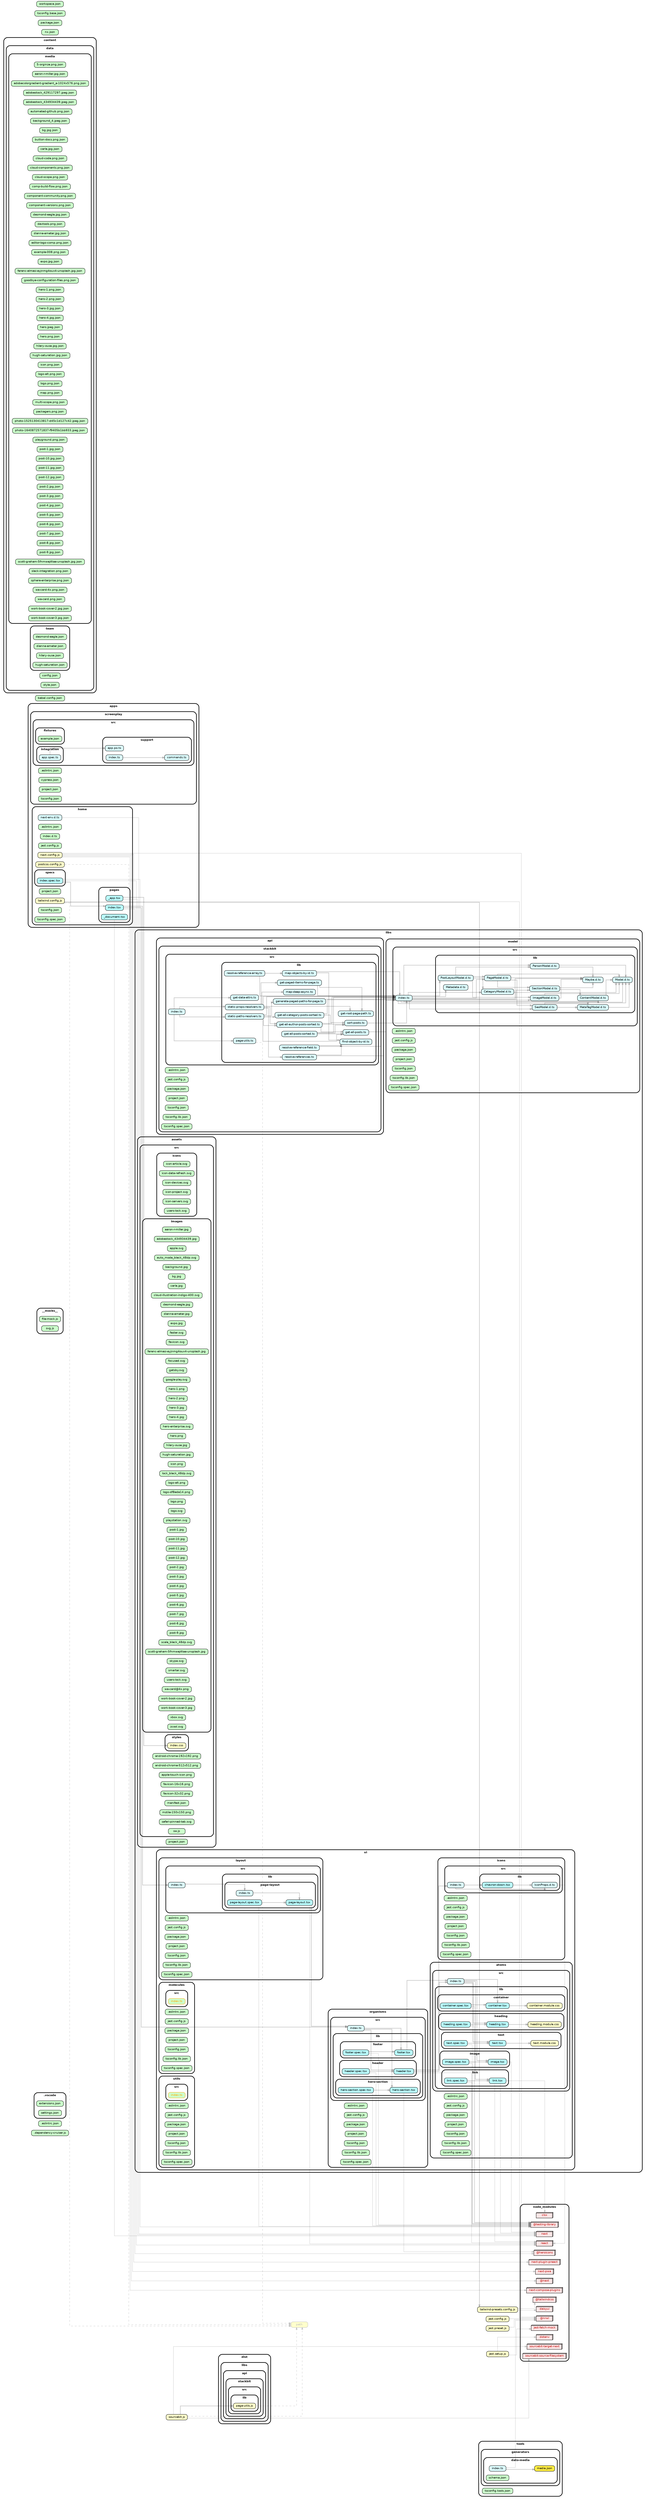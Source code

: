 strict digraph "dependency-cruiser output"{
    ordering="out" rankdir="LR" splines="ortho" overlap="false" nodesep="0.16" ranksep="0.18" fontname="Helvetica-bold" fontsize="9" style="rounded,bold,filled" fillcolor="#ffffff" compound="true"
    node [shape="box" style="rounded, filled" height="0.2" color="black" fillcolor="#ffffcc" fontcolor="black" fontname="Helvetica" fontsize="9"]
    edge [arrowhead="normal" arrowsize="0.6" penwidth="2.0" color="#00000033" fontname="Helvetica" fontsize="9"]

    ".dependency-cruiser.js" [label=<.dependency-cruiser.js> tooltip=".dependency-cruiser.js" URL="https://github.com/drkstr101/wa/blob/main/web/.dependency-cruiser.js" fillcolor="#ccffcc"]
    ".eslintrc.json" [label=<.eslintrc.json> tooltip=".eslintrc.json" URL="https://github.com/drkstr101/wa/blob/main/web/.eslintrc.json" fillcolor="#ccffcc"]
    subgraph "cluster_.vscode" {label=".vscode" ".vscode/extensions.json" [label=<extensions.json> tooltip="extensions.json" URL="https://github.com/drkstr101/wa/blob/main/web/.vscode/extensions.json" fillcolor="#ccffcc"] }
    subgraph "cluster_.vscode" {label=".vscode" ".vscode/settings.json" [label=<settings.json> tooltip="settings.json" URL="https://github.com/drkstr101/wa/blob/main/web/.vscode/settings.json" fillcolor="#ccffcc"] }
    subgraph "cluster___mocks__" {label="__mocks__" "__mocks__/file-mock.js" [label=<file-mock.js> tooltip="file-mock.js" URL="https://github.com/drkstr101/wa/blob/main/web/__mocks__/file-mock.js" fillcolor="#ccffcc"] }
    subgraph "cluster___mocks__" {label="__mocks__" "__mocks__/svg.js" [label=<svg.js> tooltip="svg.js" URL="https://github.com/drkstr101/wa/blob/main/web/__mocks__/svg.js" fillcolor="#ccffcc"] }
    subgraph "cluster_apps" {label="apps" subgraph "cluster_apps/home" {label="home" "apps/home/.eslintrc.json" [label=<.eslintrc.json> tooltip=".eslintrc.json" URL="https://github.com/drkstr101/wa/blob/main/web/apps/home/.eslintrc.json" fillcolor="#ccffcc"] } }
    subgraph "cluster_apps" {label="apps" subgraph "cluster_apps/home" {label="home" "apps/home/index.d.ts" [label=<index.d.ts> tooltip="index.d.ts" URL="https://github.com/drkstr101/wa/blob/main/web/apps/home/index.d.ts" fillcolor="#ccffcc"] } }
    subgraph "cluster_apps" {label="apps" subgraph "cluster_apps/home" {label="home" "apps/home/jest.config.js" [label=<jest.config.js> tooltip="jest.config.js" URL="https://github.com/drkstr101/wa/blob/main/web/apps/home/jest.config.js" fillcolor="#ccffcc"] } }
    subgraph "cluster_apps" {label="apps" subgraph "cluster_apps/home" {label="home" "apps/home/next-env.d.ts" [label=<next-env.d.ts> tooltip="next-env.d.ts" URL="https://github.com/drkstr101/wa/blob/main/web/apps/home/next-env.d.ts" fillcolor="#ddfeff"] } }
    "apps/home/next-env.d.ts" -> "node_modules/next" [penwidth="1.0"]
    subgraph "cluster_apps" {label="apps" subgraph "cluster_apps/home" {label="home" "apps/home/next.config.js" [label=<next.config.js> tooltip="next.config.js" URL="https://github.com/drkstr101/wa/blob/main/web/apps/home/next.config.js" ] } }
    "apps/home/next.config.js" -> "node_modules/@next" [penwidth="1.0"]
    "apps/home/next.config.js" -> "node_modules/@nrwl" [penwidth="1.0"]
    "apps/home/next.config.js" -> "node_modules/next-compose-plugins" [penwidth="1.0"]
    "apps/home/next.config.js" -> "node_modules/next-plugin-preact" [penwidth="1.0"]
    "apps/home/next.config.js" -> "node_modules/next-pwa" [penwidth="1.0"]
    subgraph "cluster_apps" {label="apps" subgraph "cluster_apps/home" {label="home" subgraph "cluster_apps/home/pages" {label="pages" "apps/home/pages/_app.tsx" [label=<_app.tsx> tooltip="_app.tsx" URL="https://github.com/drkstr101/wa/blob/main/web/apps/home/pages/_app.tsx" fillcolor="#bbfeff"] } } }
    "apps/home/pages/_app.tsx" -> "libs/assets/src/styles/index.css"
    "apps/home/pages/_app.tsx" -> "node_modules/next" [penwidth="1.0"]
    subgraph "cluster_apps" {label="apps" subgraph "cluster_apps/home" {label="home" subgraph "cluster_apps/home/pages" {label="pages" "apps/home/pages/_document.tsx" [label=<_document.tsx> tooltip="_document.tsx" URL="https://github.com/drkstr101/wa/blob/main/web/apps/home/pages/_document.tsx" fillcolor="#bbfeff"] } } }
    "apps/home/pages/_document.tsx" -> "node_modules/next" [penwidth="1.0"]
    subgraph "cluster_apps" {label="apps" subgraph "cluster_apps/home" {label="home" subgraph "cluster_apps/home/pages" {label="pages" "apps/home/pages/index.tsx" [label=<index.tsx> tooltip="index.tsx" URL="https://github.com/drkstr101/wa/blob/main/web/apps/home/pages/index.tsx" fillcolor="#bbfeff"] } } }
    "apps/home/pages/index.tsx" -> "node_modules/@heroicons" [penwidth="1.0"]
    "apps/home/pages/index.tsx" -> "libs/ui/organisms/src/index.ts"
    "apps/home/pages/index.tsx" -> "libs/ui/layout/src/index.ts"
    subgraph "cluster_apps" {label="apps" subgraph "cluster_apps/home" {label="home" "apps/home/postcss.config.js" [label=<postcss.config.js> tooltip="postcss.config.js" URL="https://github.com/drkstr101/wa/blob/main/web/apps/home/postcss.config.js" ] } }
    "apps/home/postcss.config.js" -> "path" [style="dashed" penwidth="1.0"]
    subgraph "cluster_apps" {label="apps" subgraph "cluster_apps/home" {label="home" "apps/home/project.json" [label=<project.json> tooltip="project.json" URL="https://github.com/drkstr101/wa/blob/main/web/apps/home/project.json" fillcolor="#ccffcc"] } }
    subgraph "cluster_apps" {label="apps" subgraph "cluster_apps/home" {label="home" subgraph "cluster_apps/home/specs" {label="specs" "apps/home/specs/index.spec.tsx" [label=<index.spec.tsx> tooltip="index.spec.tsx" URL="https://github.com/drkstr101/wa/blob/main/web/apps/home/specs/index.spec.tsx" fillcolor="#bbfeff"] } } }
    "apps/home/specs/index.spec.tsx" -> "apps/home/pages/index.tsx"
    "apps/home/specs/index.spec.tsx" -> "node_modules/@testing-library" [penwidth="1.0"]
    "apps/home/specs/index.spec.tsx" -> "node_modules/react" [penwidth="1.0"]
    subgraph "cluster_apps" {label="apps" subgraph "cluster_apps/home" {label="home" "apps/home/tailwind.config.js" [label=<tailwind.config.js> tooltip="tailwind.config.js" URL="https://github.com/drkstr101/wa/blob/main/web/apps/home/tailwind.config.js" ] } }
    "apps/home/tailwind.config.js" -> "tailwind-presets.config.js"
    "apps/home/tailwind.config.js" -> "node_modules/@nrwl" [penwidth="1.0"]
    "apps/home/tailwind.config.js" -> "path" [style="dashed" penwidth="1.0"]
    subgraph "cluster_apps" {label="apps" subgraph "cluster_apps/home" {label="home" "apps/home/tsconfig.json" [label=<tsconfig.json> tooltip="tsconfig.json" URL="https://github.com/drkstr101/wa/blob/main/web/apps/home/tsconfig.json" fillcolor="#ccffcc"] } }
    subgraph "cluster_apps" {label="apps" subgraph "cluster_apps/home" {label="home" "apps/home/tsconfig.spec.json" [label=<tsconfig.spec.json> tooltip="tsconfig.spec.json" URL="https://github.com/drkstr101/wa/blob/main/web/apps/home/tsconfig.spec.json" fillcolor="#ccffcc"] } }
    subgraph "cluster_apps" {label="apps" subgraph "cluster_apps/screenplay" {label="screenplay" "apps/screenplay/.eslintrc.json" [label=<.eslintrc.json> tooltip=".eslintrc.json" URL="https://github.com/drkstr101/wa/blob/main/web/apps/screenplay/.eslintrc.json" fillcolor="#ccffcc"] } }
    subgraph "cluster_apps" {label="apps" subgraph "cluster_apps/screenplay" {label="screenplay" "apps/screenplay/cypress.json" [label=<cypress.json> tooltip="cypress.json" URL="https://github.com/drkstr101/wa/blob/main/web/apps/screenplay/cypress.json" fillcolor="#ccffcc"] } }
    subgraph "cluster_apps" {label="apps" subgraph "cluster_apps/screenplay" {label="screenplay" "apps/screenplay/project.json" [label=<project.json> tooltip="project.json" URL="https://github.com/drkstr101/wa/blob/main/web/apps/screenplay/project.json" fillcolor="#ccffcc"] } }
    subgraph "cluster_apps" {label="apps" subgraph "cluster_apps/screenplay" {label="screenplay" subgraph "cluster_apps/screenplay/src" {label="src" subgraph "cluster_apps/screenplay/src/fixtures" {label="fixtures" "apps/screenplay/src/fixtures/example.json" [label=<example.json> tooltip="example.json" URL="https://github.com/drkstr101/wa/blob/main/web/apps/screenplay/src/fixtures/example.json" fillcolor="#ccffcc"] } } } }
    subgraph "cluster_apps" {label="apps" subgraph "cluster_apps/screenplay" {label="screenplay" subgraph "cluster_apps/screenplay/src" {label="src" subgraph "cluster_apps/screenplay/src/integration" {label="integration" "apps/screenplay/src/integration/app.spec.ts" [label=<app.spec.ts> tooltip="app.spec.ts" URL="https://github.com/drkstr101/wa/blob/main/web/apps/screenplay/src/integration/app.spec.ts" fillcolor="#ddfeff"] } } } }
    "apps/screenplay/src/integration/app.spec.ts" -> "apps/screenplay/src/support/app.po.ts"
    subgraph "cluster_apps" {label="apps" subgraph "cluster_apps/screenplay" {label="screenplay" subgraph "cluster_apps/screenplay/src" {label="src" subgraph "cluster_apps/screenplay/src/support" {label="support" "apps/screenplay/src/support/app.po.ts" [label=<app.po.ts> tooltip="app.po.ts" URL="https://github.com/drkstr101/wa/blob/main/web/apps/screenplay/src/support/app.po.ts" fillcolor="#ddfeff"] } } } }
    subgraph "cluster_apps" {label="apps" subgraph "cluster_apps/screenplay" {label="screenplay" subgraph "cluster_apps/screenplay/src" {label="src" subgraph "cluster_apps/screenplay/src/support" {label="support" "apps/screenplay/src/support/commands.ts" [label=<commands.ts> tooltip="commands.ts" URL="https://github.com/drkstr101/wa/blob/main/web/apps/screenplay/src/support/commands.ts" fillcolor="#ddfeff"] } } } }
    subgraph "cluster_apps" {label="apps" subgraph "cluster_apps/screenplay" {label="screenplay" subgraph "cluster_apps/screenplay/src" {label="src" subgraph "cluster_apps/screenplay/src/support" {label="support" "apps/screenplay/src/support/index.ts" [label=<index.ts> tooltip="index.ts" URL="https://github.com/drkstr101/wa/blob/main/web/apps/screenplay/src/support/index.ts" fillcolor="#ddfeff"] } } } }
    "apps/screenplay/src/support/index.ts" -> "apps/screenplay/src/support/commands.ts"
    subgraph "cluster_apps" {label="apps" subgraph "cluster_apps/screenplay" {label="screenplay" "apps/screenplay/tsconfig.json" [label=<tsconfig.json> tooltip="tsconfig.json" URL="https://github.com/drkstr101/wa/blob/main/web/apps/screenplay/tsconfig.json" fillcolor="#ccffcc"] } }
    "babel.config.json" [label=<babel.config.json> tooltip="babel.config.json" URL="https://github.com/drkstr101/wa/blob/main/web/babel.config.json" fillcolor="#ccffcc"]
    subgraph "cluster_content" {label="content" subgraph "cluster_content/data" {label="data" "content/data/config.json" [label=<config.json> tooltip="config.json" URL="https://github.com/drkstr101/wa/blob/main/web/content/data/config.json" fillcolor="#ccffcc"] } }
    subgraph "cluster_content" {label="content" subgraph "cluster_content/data" {label="data" subgraph "cluster_content/data/media" {label="media" "content/data/media/5-orginze.png.json" [label=<5-orginze.png.json> tooltip="5-orginze.png.json" URL="https://github.com/drkstr101/wa/blob/main/web/content/data/media/5-orginze.png.json" fillcolor="#ccffcc"] } } }
    subgraph "cluster_content" {label="content" subgraph "cluster_content/data" {label="data" subgraph "cluster_content/data/media" {label="media" "content/data/media/aaron-r-miller.jpg.json" [label=<aaron-r-miller.jpg.json> tooltip="aaron-r-miller.jpg.json" URL="https://github.com/drkstr101/wa/blob/main/web/content/data/media/aaron-r-miller.jpg.json" fillcolor="#ccffcc"] } } }
    subgraph "cluster_content" {label="content" subgraph "cluster_content/data" {label="data" subgraph "cluster_content/data/media" {label="media" "content/data/media/adobecolorgradient-gradient_a-1024x576.png.json" [label=<adobecolorgradient-gradient_a-1024x576.png.json> tooltip="adobecolorgradient-gradient_a-1024x576.png.json" URL="https://github.com/drkstr101/wa/blob/main/web/content/data/media/adobecolorgradient-gradient_a-1024x576.png.json" fillcolor="#ccffcc"] } } }
    subgraph "cluster_content" {label="content" subgraph "cluster_content/data" {label="data" subgraph "cluster_content/data/media" {label="media" "content/data/media/adobestock_429117297.jpeg.json" [label=<adobestock_429117297.jpeg.json> tooltip="adobestock_429117297.jpeg.json" URL="https://github.com/drkstr101/wa/blob/main/web/content/data/media/adobestock_429117297.jpeg.json" fillcolor="#ccffcc"] } } }
    subgraph "cluster_content" {label="content" subgraph "cluster_content/data" {label="data" subgraph "cluster_content/data/media" {label="media" "content/data/media/adobestock_434934439.jpeg.json" [label=<adobestock_434934439.jpeg.json> tooltip="adobestock_434934439.jpeg.json" URL="https://github.com/drkstr101/wa/blob/main/web/content/data/media/adobestock_434934439.jpeg.json" fillcolor="#ccffcc"] } } }
    subgraph "cluster_content" {label="content" subgraph "cluster_content/data" {label="data" subgraph "cluster_content/data/media" {label="media" "content/data/media/automated-github.png.json" [label=<automated-github.png.json> tooltip="automated-github.png.json" URL="https://github.com/drkstr101/wa/blob/main/web/content/data/media/automated-github.png.json" fillcolor="#ccffcc"] } } }
    subgraph "cluster_content" {label="content" subgraph "cluster_content/data" {label="data" subgraph "cluster_content/data/media" {label="media" "content/data/media/background_4.jpeg.json" [label=<background_4.jpeg.json> tooltip="background_4.jpeg.json" URL="https://github.com/drkstr101/wa/blob/main/web/content/data/media/background_4.jpeg.json" fillcolor="#ccffcc"] } } }
    subgraph "cluster_content" {label="content" subgraph "cluster_content/data" {label="data" subgraph "cluster_content/data/media" {label="media" "content/data/media/bg.jpg.json" [label=<bg.jpg.json> tooltip="bg.jpg.json" URL="https://github.com/drkstr101/wa/blob/main/web/content/data/media/bg.jpg.json" fillcolor="#ccffcc"] } } }
    subgraph "cluster_content" {label="content" subgraph "cluster_content/data" {label="data" subgraph "cluster_content/data/media" {label="media" "content/data/media/button-docs.png.json" [label=<button-docs.png.json> tooltip="button-docs.png.json" URL="https://github.com/drkstr101/wa/blob/main/web/content/data/media/button-docs.png.json" fillcolor="#ccffcc"] } } }
    subgraph "cluster_content" {label="content" subgraph "cluster_content/data" {label="data" subgraph "cluster_content/data/media" {label="media" "content/data/media/carla.jpg.json" [label=<carla.jpg.json> tooltip="carla.jpg.json" URL="https://github.com/drkstr101/wa/blob/main/web/content/data/media/carla.jpg.json" fillcolor="#ccffcc"] } } }
    subgraph "cluster_content" {label="content" subgraph "cluster_content/data" {label="data" subgraph "cluster_content/data/media" {label="media" "content/data/media/cloud-code.png.json" [label=<cloud-code.png.json> tooltip="cloud-code.png.json" URL="https://github.com/drkstr101/wa/blob/main/web/content/data/media/cloud-code.png.json" fillcolor="#ccffcc"] } } }
    subgraph "cluster_content" {label="content" subgraph "cluster_content/data" {label="data" subgraph "cluster_content/data/media" {label="media" "content/data/media/cloud-components.png.json" [label=<cloud-components.png.json> tooltip="cloud-components.png.json" URL="https://github.com/drkstr101/wa/blob/main/web/content/data/media/cloud-components.png.json" fillcolor="#ccffcc"] } } }
    subgraph "cluster_content" {label="content" subgraph "cluster_content/data" {label="data" subgraph "cluster_content/data/media" {label="media" "content/data/media/cloud-scope.png.json" [label=<cloud-scope.png.json> tooltip="cloud-scope.png.json" URL="https://github.com/drkstr101/wa/blob/main/web/content/data/media/cloud-scope.png.json" fillcolor="#ccffcc"] } } }
    subgraph "cluster_content" {label="content" subgraph "cluster_content/data" {label="data" subgraph "cluster_content/data/media" {label="media" "content/data/media/comp-build-flow.png.json" [label=<comp-build-flow.png.json> tooltip="comp-build-flow.png.json" URL="https://github.com/drkstr101/wa/blob/main/web/content/data/media/comp-build-flow.png.json" fillcolor="#ccffcc"] } } }
    subgraph "cluster_content" {label="content" subgraph "cluster_content/data" {label="data" subgraph "cluster_content/data/media" {label="media" "content/data/media/component-community.png.json" [label=<component-community.png.json> tooltip="component-community.png.json" URL="https://github.com/drkstr101/wa/blob/main/web/content/data/media/component-community.png.json" fillcolor="#ccffcc"] } } }
    subgraph "cluster_content" {label="content" subgraph "cluster_content/data" {label="data" subgraph "cluster_content/data/media" {label="media" "content/data/media/component-versions.png.json" [label=<component-versions.png.json> tooltip="component-versions.png.json" URL="https://github.com/drkstr101/wa/blob/main/web/content/data/media/component-versions.png.json" fillcolor="#ccffcc"] } } }
    subgraph "cluster_content" {label="content" subgraph "cluster_content/data" {label="data" subgraph "cluster_content/data/media" {label="media" "content/data/media/desmond-eagle.jpg.json" [label=<desmond-eagle.jpg.json> tooltip="desmond-eagle.jpg.json" URL="https://github.com/drkstr101/wa/blob/main/web/content/data/media/desmond-eagle.jpg.json" fillcolor="#ccffcc"] } } }
    subgraph "cluster_content" {label="content" subgraph "cluster_content/data" {label="data" subgraph "cluster_content/data/media" {label="media" "content/data/media/devtools.png.json" [label=<devtools.png.json> tooltip="devtools.png.json" URL="https://github.com/drkstr101/wa/blob/main/web/content/data/media/devtools.png.json" fillcolor="#ccffcc"] } } }
    subgraph "cluster_content" {label="content" subgraph "cluster_content/data" {label="data" subgraph "cluster_content/data/media" {label="media" "content/data/media/dianne-ameter.jpg.json" [label=<dianne-ameter.jpg.json> tooltip="dianne-ameter.jpg.json" URL="https://github.com/drkstr101/wa/blob/main/web/content/data/media/dianne-ameter.jpg.json" fillcolor="#ccffcc"] } } }
    subgraph "cluster_content" {label="content" subgraph "cluster_content/data" {label="data" subgraph "cluster_content/data/media" {label="media" "content/data/media/editor-logo-comp.png.json" [label=<editor-logo-comp.png.json> tooltip="editor-logo-comp.png.json" URL="https://github.com/drkstr101/wa/blob/main/web/content/data/media/editor-logo-comp.png.json" fillcolor="#ccffcc"] } } }
    subgraph "cluster_content" {label="content" subgraph "cluster_content/data" {label="data" subgraph "cluster_content/data/media" {label="media" "content/data/media/example-008.png.json" [label=<example-008.png.json> tooltip="example-008.png.json" URL="https://github.com/drkstr101/wa/blob/main/web/content/data/media/example-008.png.json" fillcolor="#ccffcc"] } } }
    subgraph "cluster_content" {label="content" subgraph "cluster_content/data" {label="data" subgraph "cluster_content/data/media" {label="media" "content/data/media/expo.jpg.json" [label=<expo.jpg.json> tooltip="expo.jpg.json" URL="https://github.com/drkstr101/wa/blob/main/web/content/data/media/expo.jpg.json" fillcolor="#ccffcc"] } } }
    subgraph "cluster_content" {label="content" subgraph "cluster_content/data" {label="data" subgraph "cluster_content/data/media" {label="media" "content/data/media/ferenc-almasi-ayjnmg4oux4-unsplash.jpg.json" [label=<ferenc-almasi-ayjnmg4oux4-unsplash.jpg.json> tooltip="ferenc-almasi-ayjnmg4oux4-unsplash.jpg.json" URL="https://github.com/drkstr101/wa/blob/main/web/content/data/media/ferenc-almasi-ayjnmg4oux4-unsplash.jpg.json" fillcolor="#ccffcc"] } } }
    subgraph "cluster_content" {label="content" subgraph "cluster_content/data" {label="data" subgraph "cluster_content/data/media" {label="media" "content/data/media/goodbye-configuration-files.png.json" [label=<goodbye-configuration-files.png.json> tooltip="goodbye-configuration-files.png.json" URL="https://github.com/drkstr101/wa/blob/main/web/content/data/media/goodbye-configuration-files.png.json" fillcolor="#ccffcc"] } } }
    subgraph "cluster_content" {label="content" subgraph "cluster_content/data" {label="data" subgraph "cluster_content/data/media" {label="media" "content/data/media/hero-1.png.json" [label=<hero-1.png.json> tooltip="hero-1.png.json" URL="https://github.com/drkstr101/wa/blob/main/web/content/data/media/hero-1.png.json" fillcolor="#ccffcc"] } } }
    subgraph "cluster_content" {label="content" subgraph "cluster_content/data" {label="data" subgraph "cluster_content/data/media" {label="media" "content/data/media/hero-2.png.json" [label=<hero-2.png.json> tooltip="hero-2.png.json" URL="https://github.com/drkstr101/wa/blob/main/web/content/data/media/hero-2.png.json" fillcolor="#ccffcc"] } } }
    subgraph "cluster_content" {label="content" subgraph "cluster_content/data" {label="data" subgraph "cluster_content/data/media" {label="media" "content/data/media/hero-3.jpg.json" [label=<hero-3.jpg.json> tooltip="hero-3.jpg.json" URL="https://github.com/drkstr101/wa/blob/main/web/content/data/media/hero-3.jpg.json" fillcolor="#ccffcc"] } } }
    subgraph "cluster_content" {label="content" subgraph "cluster_content/data" {label="data" subgraph "cluster_content/data/media" {label="media" "content/data/media/hero-4.jpg.json" [label=<hero-4.jpg.json> tooltip="hero-4.jpg.json" URL="https://github.com/drkstr101/wa/blob/main/web/content/data/media/hero-4.jpg.json" fillcolor="#ccffcc"] } } }
    subgraph "cluster_content" {label="content" subgraph "cluster_content/data" {label="data" subgraph "cluster_content/data/media" {label="media" "content/data/media/hero.jpeg.json" [label=<hero.jpeg.json> tooltip="hero.jpeg.json" URL="https://github.com/drkstr101/wa/blob/main/web/content/data/media/hero.jpeg.json" fillcolor="#ccffcc"] } } }
    subgraph "cluster_content" {label="content" subgraph "cluster_content/data" {label="data" subgraph "cluster_content/data/media" {label="media" "content/data/media/hero.png.json" [label=<hero.png.json> tooltip="hero.png.json" URL="https://github.com/drkstr101/wa/blob/main/web/content/data/media/hero.png.json" fillcolor="#ccffcc"] } } }
    subgraph "cluster_content" {label="content" subgraph "cluster_content/data" {label="data" subgraph "cluster_content/data/media" {label="media" "content/data/media/hilary-ouse.jpg.json" [label=<hilary-ouse.jpg.json> tooltip="hilary-ouse.jpg.json" URL="https://github.com/drkstr101/wa/blob/main/web/content/data/media/hilary-ouse.jpg.json" fillcolor="#ccffcc"] } } }
    subgraph "cluster_content" {label="content" subgraph "cluster_content/data" {label="data" subgraph "cluster_content/data/media" {label="media" "content/data/media/hugh-saturation.jpg.json" [label=<hugh-saturation.jpg.json> tooltip="hugh-saturation.jpg.json" URL="https://github.com/drkstr101/wa/blob/main/web/content/data/media/hugh-saturation.jpg.json" fillcolor="#ccffcc"] } } }
    subgraph "cluster_content" {label="content" subgraph "cluster_content/data" {label="data" subgraph "cluster_content/data/media" {label="media" "content/data/media/icon.png.json" [label=<icon.png.json> tooltip="icon.png.json" URL="https://github.com/drkstr101/wa/blob/main/web/content/data/media/icon.png.json" fillcolor="#ccffcc"] } } }
    subgraph "cluster_content" {label="content" subgraph "cluster_content/data" {label="data" subgraph "cluster_content/data/media" {label="media" "content/data/media/logo-alt.png.json" [label=<logo-alt.png.json> tooltip="logo-alt.png.json" URL="https://github.com/drkstr101/wa/blob/main/web/content/data/media/logo-alt.png.json" fillcolor="#ccffcc"] } } }
    subgraph "cluster_content" {label="content" subgraph "cluster_content/data" {label="data" subgraph "cluster_content/data/media" {label="media" "content/data/media/logo.png.json" [label=<logo.png.json> tooltip="logo.png.json" URL="https://github.com/drkstr101/wa/blob/main/web/content/data/media/logo.png.json" fillcolor="#ccffcc"] } } }
    subgraph "cluster_content" {label="content" subgraph "cluster_content/data" {label="data" subgraph "cluster_content/data/media" {label="media" "content/data/media/map.png.json" [label=<map.png.json> tooltip="map.png.json" URL="https://github.com/drkstr101/wa/blob/main/web/content/data/media/map.png.json" fillcolor="#ccffcc"] } } }
    subgraph "cluster_content" {label="content" subgraph "cluster_content/data" {label="data" subgraph "cluster_content/data/media" {label="media" "content/data/media/multi-scope.png.json" [label=<multi-scope.png.json> tooltip="multi-scope.png.json" URL="https://github.com/drkstr101/wa/blob/main/web/content/data/media/multi-scope.png.json" fillcolor="#ccffcc"] } } }
    subgraph "cluster_content" {label="content" subgraph "cluster_content/data" {label="data" subgraph "cluster_content/data/media" {label="media" "content/data/media/packagers.png.json" [label=<packagers.png.json> tooltip="packagers.png.json" URL="https://github.com/drkstr101/wa/blob/main/web/content/data/media/packagers.png.json" fillcolor="#ccffcc"] } } }
    subgraph "cluster_content" {label="content" subgraph "cluster_content/data" {label="data" subgraph "cluster_content/data/media" {label="media" "content/data/media/photo-1525130413817-d45c1d127c42.jpeg.json" [label=<photo-1525130413817-d45c1d127c42.jpeg.json> tooltip="photo-1525130413817-d45c1d127c42.jpeg.json" URL="https://github.com/drkstr101/wa/blob/main/web/content/data/media/photo-1525130413817-d45c1d127c42.jpeg.json" fillcolor="#ccffcc"] } } }
    subgraph "cluster_content" {label="content" subgraph "cluster_content/data" {label="data" subgraph "cluster_content/data/media" {label="media" "content/data/media/photo-1640872571837-f9405b1bb933.jpeg.json" [label=<photo-1640872571837-f9405b1bb933.jpeg.json> tooltip="photo-1640872571837-f9405b1bb933.jpeg.json" URL="https://github.com/drkstr101/wa/blob/main/web/content/data/media/photo-1640872571837-f9405b1bb933.jpeg.json" fillcolor="#ccffcc"] } } }
    subgraph "cluster_content" {label="content" subgraph "cluster_content/data" {label="data" subgraph "cluster_content/data/media" {label="media" "content/data/media/playground.png.json" [label=<playground.png.json> tooltip="playground.png.json" URL="https://github.com/drkstr101/wa/blob/main/web/content/data/media/playground.png.json" fillcolor="#ccffcc"] } } }
    subgraph "cluster_content" {label="content" subgraph "cluster_content/data" {label="data" subgraph "cluster_content/data/media" {label="media" "content/data/media/post-1.jpg.json" [label=<post-1.jpg.json> tooltip="post-1.jpg.json" URL="https://github.com/drkstr101/wa/blob/main/web/content/data/media/post-1.jpg.json" fillcolor="#ccffcc"] } } }
    subgraph "cluster_content" {label="content" subgraph "cluster_content/data" {label="data" subgraph "cluster_content/data/media" {label="media" "content/data/media/post-10.jpg.json" [label=<post-10.jpg.json> tooltip="post-10.jpg.json" URL="https://github.com/drkstr101/wa/blob/main/web/content/data/media/post-10.jpg.json" fillcolor="#ccffcc"] } } }
    subgraph "cluster_content" {label="content" subgraph "cluster_content/data" {label="data" subgraph "cluster_content/data/media" {label="media" "content/data/media/post-11.jpg.json" [label=<post-11.jpg.json> tooltip="post-11.jpg.json" URL="https://github.com/drkstr101/wa/blob/main/web/content/data/media/post-11.jpg.json" fillcolor="#ccffcc"] } } }
    subgraph "cluster_content" {label="content" subgraph "cluster_content/data" {label="data" subgraph "cluster_content/data/media" {label="media" "content/data/media/post-12.jpg.json" [label=<post-12.jpg.json> tooltip="post-12.jpg.json" URL="https://github.com/drkstr101/wa/blob/main/web/content/data/media/post-12.jpg.json" fillcolor="#ccffcc"] } } }
    subgraph "cluster_content" {label="content" subgraph "cluster_content/data" {label="data" subgraph "cluster_content/data/media" {label="media" "content/data/media/post-2.jpg.json" [label=<post-2.jpg.json> tooltip="post-2.jpg.json" URL="https://github.com/drkstr101/wa/blob/main/web/content/data/media/post-2.jpg.json" fillcolor="#ccffcc"] } } }
    subgraph "cluster_content" {label="content" subgraph "cluster_content/data" {label="data" subgraph "cluster_content/data/media" {label="media" "content/data/media/post-3.jpg.json" [label=<post-3.jpg.json> tooltip="post-3.jpg.json" URL="https://github.com/drkstr101/wa/blob/main/web/content/data/media/post-3.jpg.json" fillcolor="#ccffcc"] } } }
    subgraph "cluster_content" {label="content" subgraph "cluster_content/data" {label="data" subgraph "cluster_content/data/media" {label="media" "content/data/media/post-4.jpg.json" [label=<post-4.jpg.json> tooltip="post-4.jpg.json" URL="https://github.com/drkstr101/wa/blob/main/web/content/data/media/post-4.jpg.json" fillcolor="#ccffcc"] } } }
    subgraph "cluster_content" {label="content" subgraph "cluster_content/data" {label="data" subgraph "cluster_content/data/media" {label="media" "content/data/media/post-5.jpg.json" [label=<post-5.jpg.json> tooltip="post-5.jpg.json" URL="https://github.com/drkstr101/wa/blob/main/web/content/data/media/post-5.jpg.json" fillcolor="#ccffcc"] } } }
    subgraph "cluster_content" {label="content" subgraph "cluster_content/data" {label="data" subgraph "cluster_content/data/media" {label="media" "content/data/media/post-6.jpg.json" [label=<post-6.jpg.json> tooltip="post-6.jpg.json" URL="https://github.com/drkstr101/wa/blob/main/web/content/data/media/post-6.jpg.json" fillcolor="#ccffcc"] } } }
    subgraph "cluster_content" {label="content" subgraph "cluster_content/data" {label="data" subgraph "cluster_content/data/media" {label="media" "content/data/media/post-7.jpg.json" [label=<post-7.jpg.json> tooltip="post-7.jpg.json" URL="https://github.com/drkstr101/wa/blob/main/web/content/data/media/post-7.jpg.json" fillcolor="#ccffcc"] } } }
    subgraph "cluster_content" {label="content" subgraph "cluster_content/data" {label="data" subgraph "cluster_content/data/media" {label="media" "content/data/media/post-8.jpg.json" [label=<post-8.jpg.json> tooltip="post-8.jpg.json" URL="https://github.com/drkstr101/wa/blob/main/web/content/data/media/post-8.jpg.json" fillcolor="#ccffcc"] } } }
    subgraph "cluster_content" {label="content" subgraph "cluster_content/data" {label="data" subgraph "cluster_content/data/media" {label="media" "content/data/media/post-9.jpg.json" [label=<post-9.jpg.json> tooltip="post-9.jpg.json" URL="https://github.com/drkstr101/wa/blob/main/web/content/data/media/post-9.jpg.json" fillcolor="#ccffcc"] } } }
    subgraph "cluster_content" {label="content" subgraph "cluster_content/data" {label="data" subgraph "cluster_content/data/media" {label="media" "content/data/media/scott-graham-5fnmwej4taa-unsplash.jpg.json" [label=<scott-graham-5fnmwej4taa-unsplash.jpg.json> tooltip="scott-graham-5fnmwej4taa-unsplash.jpg.json" URL="https://github.com/drkstr101/wa/blob/main/web/content/data/media/scott-graham-5fnmwej4taa-unsplash.jpg.json" fillcolor="#ccffcc"] } } }
    subgraph "cluster_content" {label="content" subgraph "cluster_content/data" {label="data" subgraph "cluster_content/data/media" {label="media" "content/data/media/slack-integration.png.json" [label=<slack-integration.png.json> tooltip="slack-integration.png.json" URL="https://github.com/drkstr101/wa/blob/main/web/content/data/media/slack-integration.png.json" fillcolor="#ccffcc"] } } }
    subgraph "cluster_content" {label="content" subgraph "cluster_content/data" {label="data" subgraph "cluster_content/data/media" {label="media" "content/data/media/sphere-enterprise.png.json" [label=<sphere-enterprise.png.json> tooltip="sphere-enterprise.png.json" URL="https://github.com/drkstr101/wa/blob/main/web/content/data/media/sphere-enterprise.png.json" fillcolor="#ccffcc"] } } }
    subgraph "cluster_content" {label="content" subgraph "cluster_content/data" {label="data" subgraph "cluster_content/data/media" {label="media" "content/data/media/wa-card-4x.png.json" [label=<wa-card-4x.png.json> tooltip="wa-card-4x.png.json" URL="https://github.com/drkstr101/wa/blob/main/web/content/data/media/wa-card-4x.png.json" fillcolor="#ccffcc"] } } }
    subgraph "cluster_content" {label="content" subgraph "cluster_content/data" {label="data" subgraph "cluster_content/data/media" {label="media" "content/data/media/wa-card.png.json" [label=<wa-card.png.json> tooltip="wa-card.png.json" URL="https://github.com/drkstr101/wa/blob/main/web/content/data/media/wa-card.png.json" fillcolor="#ccffcc"] } } }
    subgraph "cluster_content" {label="content" subgraph "cluster_content/data" {label="data" subgraph "cluster_content/data/media" {label="media" "content/data/media/work-book-cover-2.jpg.json" [label=<work-book-cover-2.jpg.json> tooltip="work-book-cover-2.jpg.json" URL="https://github.com/drkstr101/wa/blob/main/web/content/data/media/work-book-cover-2.jpg.json" fillcolor="#ccffcc"] } } }
    subgraph "cluster_content" {label="content" subgraph "cluster_content/data" {label="data" subgraph "cluster_content/data/media" {label="media" "content/data/media/work-book-cover-3.jpg.json" [label=<work-book-cover-3.jpg.json> tooltip="work-book-cover-3.jpg.json" URL="https://github.com/drkstr101/wa/blob/main/web/content/data/media/work-book-cover-3.jpg.json" fillcolor="#ccffcc"] } } }
    subgraph "cluster_content" {label="content" subgraph "cluster_content/data" {label="data" "content/data/style.json" [label=<style.json> tooltip="style.json" URL="https://github.com/drkstr101/wa/blob/main/web/content/data/style.json" fillcolor="#ccffcc"] } }
    subgraph "cluster_content" {label="content" subgraph "cluster_content/data" {label="data" subgraph "cluster_content/data/team" {label="team" "content/data/team/desmond-eagle.json" [label=<desmond-eagle.json> tooltip="desmond-eagle.json" URL="https://github.com/drkstr101/wa/blob/main/web/content/data/team/desmond-eagle.json" fillcolor="#ccffcc"] } } }
    subgraph "cluster_content" {label="content" subgraph "cluster_content/data" {label="data" subgraph "cluster_content/data/team" {label="team" "content/data/team/dianne-ameter.json" [label=<dianne-ameter.json> tooltip="dianne-ameter.json" URL="https://github.com/drkstr101/wa/blob/main/web/content/data/team/dianne-ameter.json" fillcolor="#ccffcc"] } } }
    subgraph "cluster_content" {label="content" subgraph "cluster_content/data" {label="data" subgraph "cluster_content/data/team" {label="team" "content/data/team/hilary-ouse.json" [label=<hilary-ouse.json> tooltip="hilary-ouse.json" URL="https://github.com/drkstr101/wa/blob/main/web/content/data/team/hilary-ouse.json" fillcolor="#ccffcc"] } } }
    subgraph "cluster_content" {label="content" subgraph "cluster_content/data" {label="data" subgraph "cluster_content/data/team" {label="team" "content/data/team/hugh-saturation.json" [label=<hugh-saturation.json> tooltip="hugh-saturation.json" URL="https://github.com/drkstr101/wa/blob/main/web/content/data/team/hugh-saturation.json" fillcolor="#ccffcc"] } } }
    subgraph "cluster_dist" {label="dist" subgraph "cluster_dist/libs" {label="libs" subgraph "cluster_dist/libs/api" {label="api" subgraph "cluster_dist/libs/api/stackbit" {label="stackbit" subgraph "cluster_dist/libs/api/stackbit/src" {label="src" subgraph "cluster_dist/libs/api/stackbit/src/lib" {label="lib" "dist/libs/api/stackbit/src/lib/page-utils.js" [label=<page-utils.js> tooltip="page-utils.js" URL="https://github.com/drkstr101/wa/blob/main/web/dist/libs/api/stackbit/src/lib/page-utils.js" ] } } } } } }
    "dist/libs/api/stackbit/src/lib/page-utils.js" -> "path" [style="dashed" penwidth="1.0"]
    "jest.config.js" [label=<jest.config.js> tooltip="jest.config.js" URL="https://github.com/drkstr101/wa/blob/main/web/jest.config.js" ]
    "jest.config.js" -> "node_modules/@nrwl" [penwidth="1.0"]
    "jest.preset.js" [label=<jest.preset.js> tooltip="jest.preset.js" URL="https://github.com/drkstr101/wa/blob/main/web/jest.preset.js" ]
    "jest.preset.js" -> "node_modules/@nrwl" [penwidth="1.0"]
    "jest.setup.js" [label=<jest.setup.js> tooltip="jest.setup.js" URL="https://github.com/drkstr101/wa/blob/main/web/jest.setup.js" ]
    "jest.setup.js" -> "node_modules/dotenv" [penwidth="1.0"]
    "jest.setup.js" -> "node_modules/jest-fetch-mock" [penwidth="1.0"]
    subgraph "cluster_libs" {label="libs" subgraph "cluster_libs/api" {label="api" subgraph "cluster_libs/api/stackbit" {label="stackbit" "libs/api/stackbit/.eslintrc.json" [label=<.eslintrc.json> tooltip=".eslintrc.json" URL="https://github.com/drkstr101/wa/blob/main/web/libs/api/stackbit/.eslintrc.json" fillcolor="#ccffcc"] } } }
    subgraph "cluster_libs" {label="libs" subgraph "cluster_libs/api" {label="api" subgraph "cluster_libs/api/stackbit" {label="stackbit" "libs/api/stackbit/jest.config.js" [label=<jest.config.js> tooltip="jest.config.js" URL="https://github.com/drkstr101/wa/blob/main/web/libs/api/stackbit/jest.config.js" fillcolor="#ccffcc"] } } }
    subgraph "cluster_libs" {label="libs" subgraph "cluster_libs/api" {label="api" subgraph "cluster_libs/api/stackbit" {label="stackbit" "libs/api/stackbit/package.json" [label=<package.json> tooltip="package.json" URL="https://github.com/drkstr101/wa/blob/main/web/libs/api/stackbit/package.json" fillcolor="#ccffcc"] } } }
    subgraph "cluster_libs" {label="libs" subgraph "cluster_libs/api" {label="api" subgraph "cluster_libs/api/stackbit" {label="stackbit" "libs/api/stackbit/project.json" [label=<project.json> tooltip="project.json" URL="https://github.com/drkstr101/wa/blob/main/web/libs/api/stackbit/project.json" fillcolor="#ccffcc"] } } }
    subgraph "cluster_libs" {label="libs" subgraph "cluster_libs/api" {label="api" subgraph "cluster_libs/api/stackbit" {label="stackbit" subgraph "cluster_libs/api/stackbit/src" {label="src" "libs/api/stackbit/src/index.ts" [label=<index.ts> tooltip="index.ts" URL="https://github.com/drkstr101/wa/blob/main/web/libs/api/stackbit/src/index.ts" fillcolor="#ddfeff"] } } } }
    "libs/api/stackbit/src/index.ts" -> "libs/api/stackbit/src/lib/get-data-attrs.ts"
    "libs/api/stackbit/src/index.ts" -> "libs/api/stackbit/src/lib/page-utils.ts"
    "libs/api/stackbit/src/index.ts" -> "libs/api/stackbit/src/lib/static-paths-resolvers.ts"
    "libs/api/stackbit/src/index.ts" -> "libs/api/stackbit/src/lib/static-props-resolvers.ts"
    subgraph "cluster_libs" {label="libs" subgraph "cluster_libs/api" {label="api" subgraph "cluster_libs/api/stackbit" {label="stackbit" subgraph "cluster_libs/api/stackbit/src" {label="src" subgraph "cluster_libs/api/stackbit/src/lib" {label="lib" "libs/api/stackbit/src/lib/find-object-by-id.ts" [label=<find-object-by-id.ts> tooltip="find-object-by-id.ts" URL="https://github.com/drkstr101/wa/blob/main/web/libs/api/stackbit/src/lib/find-object-by-id.ts" fillcolor="#ddfeff"] } } } } }
    subgraph "cluster_libs" {label="libs" subgraph "cluster_libs/api" {label="api" subgraph "cluster_libs/api/stackbit" {label="stackbit" subgraph "cluster_libs/api/stackbit/src" {label="src" subgraph "cluster_libs/api/stackbit/src/lib" {label="lib" "libs/api/stackbit/src/lib/generate-paged-paths-for-page.ts" [label=<generate-paged-paths-for-page.ts> tooltip="generate-paged-paths-for-page.ts" URL="https://github.com/drkstr101/wa/blob/main/web/libs/api/stackbit/src/lib/generate-paged-paths-for-page.ts" fillcolor="#ddfeff"] } } } } }
    "libs/api/stackbit/src/lib/generate-paged-paths-for-page.ts" -> "libs/model/src/index.ts"
    subgraph "cluster_libs" {label="libs" subgraph "cluster_libs/api" {label="api" subgraph "cluster_libs/api/stackbit" {label="stackbit" subgraph "cluster_libs/api/stackbit/src" {label="src" subgraph "cluster_libs/api/stackbit/src/lib" {label="lib" "libs/api/stackbit/src/lib/get-all-author-posts-sorted.ts" [label=<get-all-author-posts-sorted.ts> tooltip="get-all-author-posts-sorted.ts" URL="https://github.com/drkstr101/wa/blob/main/web/libs/api/stackbit/src/lib/get-all-author-posts-sorted.ts" fillcolor="#ddfeff"] } } } } }
    "libs/api/stackbit/src/lib/get-all-author-posts-sorted.ts" -> "libs/api/stackbit/src/lib/get-all-posts.ts"
    "libs/api/stackbit/src/lib/get-all-author-posts-sorted.ts" -> "libs/api/stackbit/src/lib/sort-posts.ts"
    "libs/api/stackbit/src/lib/get-all-author-posts-sorted.ts" -> "libs/model/src/index.ts"
    subgraph "cluster_libs" {label="libs" subgraph "cluster_libs/api" {label="api" subgraph "cluster_libs/api/stackbit" {label="stackbit" subgraph "cluster_libs/api/stackbit/src" {label="src" subgraph "cluster_libs/api/stackbit/src/lib" {label="lib" "libs/api/stackbit/src/lib/get-all-category-posts-sorted.ts" [label=<get-all-category-posts-sorted.ts> tooltip="get-all-category-posts-sorted.ts" URL="https://github.com/drkstr101/wa/blob/main/web/libs/api/stackbit/src/lib/get-all-category-posts-sorted.ts" fillcolor="#ddfeff"] } } } } }
    "libs/api/stackbit/src/lib/get-all-category-posts-sorted.ts" -> "libs/api/stackbit/src/lib/sort-posts.ts"
    "libs/api/stackbit/src/lib/get-all-category-posts-sorted.ts" -> "libs/model/src/index.ts"
    subgraph "cluster_libs" {label="libs" subgraph "cluster_libs/api" {label="api" subgraph "cluster_libs/api/stackbit" {label="stackbit" subgraph "cluster_libs/api/stackbit/src" {label="src" subgraph "cluster_libs/api/stackbit/src/lib" {label="lib" "libs/api/stackbit/src/lib/get-all-posts-sorted.ts" [label=<get-all-posts-sorted.ts> tooltip="get-all-posts-sorted.ts" URL="https://github.com/drkstr101/wa/blob/main/web/libs/api/stackbit/src/lib/get-all-posts-sorted.ts" fillcolor="#ddfeff"] } } } } }
    "libs/api/stackbit/src/lib/get-all-posts-sorted.ts" -> "libs/api/stackbit/src/lib/get-all-posts.ts"
    "libs/api/stackbit/src/lib/get-all-posts-sorted.ts" -> "libs/api/stackbit/src/lib/sort-posts.ts"
    "libs/api/stackbit/src/lib/get-all-posts-sorted.ts" -> "libs/model/src/index.ts"
    subgraph "cluster_libs" {label="libs" subgraph "cluster_libs/api" {label="api" subgraph "cluster_libs/api/stackbit" {label="stackbit" subgraph "cluster_libs/api/stackbit/src" {label="src" subgraph "cluster_libs/api/stackbit/src/lib" {label="lib" "libs/api/stackbit/src/lib/get-all-posts.ts" [label=<get-all-posts.ts> tooltip="get-all-posts.ts" URL="https://github.com/drkstr101/wa/blob/main/web/libs/api/stackbit/src/lib/get-all-posts.ts" fillcolor="#ddfeff"] } } } } }
    "libs/api/stackbit/src/lib/get-all-posts.ts" -> "libs/model/src/index.ts"
    subgraph "cluster_libs" {label="libs" subgraph "cluster_libs/api" {label="api" subgraph "cluster_libs/api/stackbit" {label="stackbit" subgraph "cluster_libs/api/stackbit/src" {label="src" subgraph "cluster_libs/api/stackbit/src/lib" {label="lib" "libs/api/stackbit/src/lib/get-data-attrs.ts" [label=<get-data-attrs.ts> tooltip="get-data-attrs.ts" URL="https://github.com/drkstr101/wa/blob/main/web/libs/api/stackbit/src/lib/get-data-attrs.ts" fillcolor="#ddfeff"] } } } } }
    subgraph "cluster_libs" {label="libs" subgraph "cluster_libs/api" {label="api" subgraph "cluster_libs/api/stackbit" {label="stackbit" subgraph "cluster_libs/api/stackbit/src" {label="src" subgraph "cluster_libs/api/stackbit/src/lib" {label="lib" "libs/api/stackbit/src/lib/get-paged-items-for-page.ts" [label=<get-paged-items-for-page.ts> tooltip="get-paged-items-for-page.ts" URL="https://github.com/drkstr101/wa/blob/main/web/libs/api/stackbit/src/lib/get-paged-items-for-page.ts" fillcolor="#ddfeff"] } } } } }
    "libs/api/stackbit/src/lib/get-paged-items-for-page.ts" -> "libs/api/stackbit/src/lib/get-root-page-path.ts"
    "libs/api/stackbit/src/lib/get-paged-items-for-page.ts" -> "libs/model/src/index.ts"
    subgraph "cluster_libs" {label="libs" subgraph "cluster_libs/api" {label="api" subgraph "cluster_libs/api/stackbit" {label="stackbit" subgraph "cluster_libs/api/stackbit/src" {label="src" subgraph "cluster_libs/api/stackbit/src/lib" {label="lib" "libs/api/stackbit/src/lib/get-root-page-path.ts" [label=<get-root-page-path.ts> tooltip="get-root-page-path.ts" URL="https://github.com/drkstr101/wa/blob/main/web/libs/api/stackbit/src/lib/get-root-page-path.ts" fillcolor="#ddfeff"] } } } } }
    subgraph "cluster_libs" {label="libs" subgraph "cluster_libs/api" {label="api" subgraph "cluster_libs/api/stackbit" {label="stackbit" subgraph "cluster_libs/api/stackbit/src" {label="src" subgraph "cluster_libs/api/stackbit/src/lib" {label="lib" "libs/api/stackbit/src/lib/map-deep-async.ts" [label=<map-deep-async.ts> tooltip="map-deep-async.ts" URL="https://github.com/drkstr101/wa/blob/main/web/libs/api/stackbit/src/lib/map-deep-async.ts" fillcolor="#ddfeff"] } } } } }
    subgraph "cluster_libs" {label="libs" subgraph "cluster_libs/api" {label="api" subgraph "cluster_libs/api/stackbit" {label="stackbit" subgraph "cluster_libs/api/stackbit/src" {label="src" subgraph "cluster_libs/api/stackbit/src/lib" {label="lib" "libs/api/stackbit/src/lib/map-objects-by-id.ts" [label=<map-objects-by-id.ts> tooltip="map-objects-by-id.ts" URL="https://github.com/drkstr101/wa/blob/main/web/libs/api/stackbit/src/lib/map-objects-by-id.ts" fillcolor="#ddfeff"] } } } } }
    "libs/api/stackbit/src/lib/map-objects-by-id.ts" -> "libs/api/stackbit/src/lib/find-object-by-id.ts"
    "libs/api/stackbit/src/lib/map-objects-by-id.ts" -> "libs/model/src/index.ts"
    subgraph "cluster_libs" {label="libs" subgraph "cluster_libs/api" {label="api" subgraph "cluster_libs/api/stackbit" {label="stackbit" subgraph "cluster_libs/api/stackbit/src" {label="src" subgraph "cluster_libs/api/stackbit/src/lib" {label="lib" "libs/api/stackbit/src/lib/page-utils.ts" [label=<page-utils.ts> tooltip="page-utils.ts" URL="https://github.com/drkstr101/wa/blob/main/web/libs/api/stackbit/src/lib/page-utils.ts" fillcolor="#ddfeff"] } } } } }
    "libs/api/stackbit/src/lib/page-utils.ts" -> "path" [style="dashed" penwidth="1.0"]
    subgraph "cluster_libs" {label="libs" subgraph "cluster_libs/api" {label="api" subgraph "cluster_libs/api/stackbit" {label="stackbit" subgraph "cluster_libs/api/stackbit/src" {label="src" subgraph "cluster_libs/api/stackbit/src/lib" {label="lib" "libs/api/stackbit/src/lib/resolve-reference-array.ts" [label=<resolve-reference-array.ts> tooltip="resolve-reference-array.ts" URL="https://github.com/drkstr101/wa/blob/main/web/libs/api/stackbit/src/lib/resolve-reference-array.ts" fillcolor="#ddfeff"] } } } } }
    "libs/api/stackbit/src/lib/resolve-reference-array.ts" -> "libs/api/stackbit/src/lib/map-objects-by-id.ts"
    "libs/api/stackbit/src/lib/resolve-reference-array.ts" -> "libs/model/src/index.ts"
    subgraph "cluster_libs" {label="libs" subgraph "cluster_libs/api" {label="api" subgraph "cluster_libs/api/stackbit" {label="stackbit" subgraph "cluster_libs/api/stackbit/src" {label="src" subgraph "cluster_libs/api/stackbit/src/lib" {label="lib" "libs/api/stackbit/src/lib/resolve-reference-field.ts" [label=<resolve-reference-field.ts> tooltip="resolve-reference-field.ts" URL="https://github.com/drkstr101/wa/blob/main/web/libs/api/stackbit/src/lib/resolve-reference-field.ts" fillcolor="#ddfeff"] } } } } }
    "libs/api/stackbit/src/lib/resolve-reference-field.ts" -> "libs/api/stackbit/src/lib/find-object-by-id.ts"
    "libs/api/stackbit/src/lib/resolve-reference-field.ts" -> "libs/model/src/index.ts"
    subgraph "cluster_libs" {label="libs" subgraph "cluster_libs/api" {label="api" subgraph "cluster_libs/api/stackbit" {label="stackbit" subgraph "cluster_libs/api/stackbit/src" {label="src" subgraph "cluster_libs/api/stackbit/src/lib" {label="lib" "libs/api/stackbit/src/lib/resolve-references.ts" [label=<resolve-references.ts> tooltip="resolve-references.ts" URL="https://github.com/drkstr101/wa/blob/main/web/libs/api/stackbit/src/lib/resolve-references.ts" fillcolor="#ddfeff"] } } } } }
    "libs/api/stackbit/src/lib/resolve-references.ts" -> "libs/api/stackbit/src/lib/find-object-by-id.ts"
    "libs/api/stackbit/src/lib/resolve-references.ts" -> "libs/model/src/index.ts"
    subgraph "cluster_libs" {label="libs" subgraph "cluster_libs/api" {label="api" subgraph "cluster_libs/api/stackbit" {label="stackbit" subgraph "cluster_libs/api/stackbit/src" {label="src" subgraph "cluster_libs/api/stackbit/src/lib" {label="lib" "libs/api/stackbit/src/lib/sort-posts.ts" [label=<sort-posts.ts> tooltip="sort-posts.ts" URL="https://github.com/drkstr101/wa/blob/main/web/libs/api/stackbit/src/lib/sort-posts.ts" fillcolor="#ddfeff"] } } } } }
    "libs/api/stackbit/src/lib/sort-posts.ts" -> "libs/model/src/index.ts"
    subgraph "cluster_libs" {label="libs" subgraph "cluster_libs/api" {label="api" subgraph "cluster_libs/api/stackbit" {label="stackbit" subgraph "cluster_libs/api/stackbit/src" {label="src" subgraph "cluster_libs/api/stackbit/src/lib" {label="lib" "libs/api/stackbit/src/lib/static-paths-resolvers.ts" [label=<static-paths-resolvers.ts> tooltip="static-paths-resolvers.ts" URL="https://github.com/drkstr101/wa/blob/main/web/libs/api/stackbit/src/lib/static-paths-resolvers.ts" fillcolor="#ddfeff"] } } } } }
    "libs/api/stackbit/src/lib/static-paths-resolvers.ts" -> "libs/api/stackbit/src/lib/generate-paged-paths-for-page.ts"
    "libs/api/stackbit/src/lib/static-paths-resolvers.ts" -> "libs/api/stackbit/src/lib/get-all-author-posts-sorted.ts"
    "libs/api/stackbit/src/lib/static-paths-resolvers.ts" -> "libs/api/stackbit/src/lib/get-all-category-posts-sorted.ts"
    "libs/api/stackbit/src/lib/static-paths-resolvers.ts" -> "libs/api/stackbit/src/lib/get-all-posts.ts"
    "libs/api/stackbit/src/lib/static-paths-resolvers.ts" -> "libs/model/src/index.ts"
    subgraph "cluster_libs" {label="libs" subgraph "cluster_libs/api" {label="api" subgraph "cluster_libs/api/stackbit" {label="stackbit" subgraph "cluster_libs/api/stackbit/src" {label="src" subgraph "cluster_libs/api/stackbit/src/lib" {label="lib" "libs/api/stackbit/src/lib/static-props-resolvers.ts" [label=<static-props-resolvers.ts> tooltip="static-props-resolvers.ts" URL="https://github.com/drkstr101/wa/blob/main/web/libs/api/stackbit/src/lib/static-props-resolvers.ts" fillcolor="#ddfeff"] } } } } }
    "libs/api/stackbit/src/lib/static-props-resolvers.ts" -> "libs/api/stackbit/src/lib/get-all-author-posts-sorted.ts"
    "libs/api/stackbit/src/lib/static-props-resolvers.ts" -> "libs/api/stackbit/src/lib/get-paged-items-for-page.ts"
    "libs/api/stackbit/src/lib/static-props-resolvers.ts" -> "libs/api/stackbit/src/lib/get-root-page-path.ts"
    "libs/api/stackbit/src/lib/static-props-resolvers.ts" -> "libs/api/stackbit/src/lib/map-deep-async.ts"
    "libs/api/stackbit/src/lib/static-props-resolvers.ts" -> "libs/api/stackbit/src/lib/resolve-references.ts"
    "libs/api/stackbit/src/lib/static-props-resolvers.ts" -> "libs/model/src/index.ts"
    subgraph "cluster_libs" {label="libs" subgraph "cluster_libs/api" {label="api" subgraph "cluster_libs/api/stackbit" {label="stackbit" "libs/api/stackbit/tsconfig.json" [label=<tsconfig.json> tooltip="tsconfig.json" URL="https://github.com/drkstr101/wa/blob/main/web/libs/api/stackbit/tsconfig.json" fillcolor="#ccffcc"] } } }
    subgraph "cluster_libs" {label="libs" subgraph "cluster_libs/api" {label="api" subgraph "cluster_libs/api/stackbit" {label="stackbit" "libs/api/stackbit/tsconfig.lib.json" [label=<tsconfig.lib.json> tooltip="tsconfig.lib.json" URL="https://github.com/drkstr101/wa/blob/main/web/libs/api/stackbit/tsconfig.lib.json" fillcolor="#ccffcc"] } } }
    subgraph "cluster_libs" {label="libs" subgraph "cluster_libs/api" {label="api" subgraph "cluster_libs/api/stackbit" {label="stackbit" "libs/api/stackbit/tsconfig.spec.json" [label=<tsconfig.spec.json> tooltip="tsconfig.spec.json" URL="https://github.com/drkstr101/wa/blob/main/web/libs/api/stackbit/tsconfig.spec.json" fillcolor="#ccffcc"] } } }
    subgraph "cluster_libs" {label="libs" subgraph "cluster_libs/assets" {label="assets" "libs/assets/project.json" [label=<project.json> tooltip="project.json" URL="https://github.com/drkstr101/wa/blob/main/web/libs/assets/project.json" fillcolor="#ccffcc"] } }
    subgraph "cluster_libs" {label="libs" subgraph "cluster_libs/assets" {label="assets" subgraph "cluster_libs/assets/src" {label="src" "libs/assets/src/android-chrome-192x192.png" [label=<android-chrome-192x192.png> tooltip="android-chrome-192x192.png" URL="https://github.com/drkstr101/wa/blob/main/web/libs/assets/src/android-chrome-192x192.png" fillcolor="#ccffcc"] } } }
    subgraph "cluster_libs" {label="libs" subgraph "cluster_libs/assets" {label="assets" subgraph "cluster_libs/assets/src" {label="src" "libs/assets/src/android-chrome-512x512.png" [label=<android-chrome-512x512.png> tooltip="android-chrome-512x512.png" URL="https://github.com/drkstr101/wa/blob/main/web/libs/assets/src/android-chrome-512x512.png" fillcolor="#ccffcc"] } } }
    subgraph "cluster_libs" {label="libs" subgraph "cluster_libs/assets" {label="assets" subgraph "cluster_libs/assets/src" {label="src" "libs/assets/src/apple-touch-icon.png" [label=<apple-touch-icon.png> tooltip="apple-touch-icon.png" URL="https://github.com/drkstr101/wa/blob/main/web/libs/assets/src/apple-touch-icon.png" fillcolor="#ccffcc"] } } }
    subgraph "cluster_libs" {label="libs" subgraph "cluster_libs/assets" {label="assets" subgraph "cluster_libs/assets/src" {label="src" "libs/assets/src/favicon-16x16.png" [label=<favicon-16x16.png> tooltip="favicon-16x16.png" URL="https://github.com/drkstr101/wa/blob/main/web/libs/assets/src/favicon-16x16.png" fillcolor="#ccffcc"] } } }
    subgraph "cluster_libs" {label="libs" subgraph "cluster_libs/assets" {label="assets" subgraph "cluster_libs/assets/src" {label="src" "libs/assets/src/favicon-32x32.png" [label=<favicon-32x32.png> tooltip="favicon-32x32.png" URL="https://github.com/drkstr101/wa/blob/main/web/libs/assets/src/favicon-32x32.png" fillcolor="#ccffcc"] } } }
    subgraph "cluster_libs" {label="libs" subgraph "cluster_libs/assets" {label="assets" subgraph "cluster_libs/assets/src" {label="src" subgraph "cluster_libs/assets/src/icons" {label="icons" "libs/assets/src/icons/icon-article.svg" [label=<icon-article.svg> tooltip="icon-article.svg" URL="https://github.com/drkstr101/wa/blob/main/web/libs/assets/src/icons/icon-article.svg" fillcolor="#ccffcc"] } } } }
    subgraph "cluster_libs" {label="libs" subgraph "cluster_libs/assets" {label="assets" subgraph "cluster_libs/assets/src" {label="src" subgraph "cluster_libs/assets/src/icons" {label="icons" "libs/assets/src/icons/icon-data-refresh.svg" [label=<icon-data-refresh.svg> tooltip="icon-data-refresh.svg" URL="https://github.com/drkstr101/wa/blob/main/web/libs/assets/src/icons/icon-data-refresh.svg" fillcolor="#ccffcc"] } } } }
    subgraph "cluster_libs" {label="libs" subgraph "cluster_libs/assets" {label="assets" subgraph "cluster_libs/assets/src" {label="src" subgraph "cluster_libs/assets/src/icons" {label="icons" "libs/assets/src/icons/icon-devices.svg" [label=<icon-devices.svg> tooltip="icon-devices.svg" URL="https://github.com/drkstr101/wa/blob/main/web/libs/assets/src/icons/icon-devices.svg" fillcolor="#ccffcc"] } } } }
    subgraph "cluster_libs" {label="libs" subgraph "cluster_libs/assets" {label="assets" subgraph "cluster_libs/assets/src" {label="src" subgraph "cluster_libs/assets/src/icons" {label="icons" "libs/assets/src/icons/icon-project.svg" [label=<icon-project.svg> tooltip="icon-project.svg" URL="https://github.com/drkstr101/wa/blob/main/web/libs/assets/src/icons/icon-project.svg" fillcolor="#ccffcc"] } } } }
    subgraph "cluster_libs" {label="libs" subgraph "cluster_libs/assets" {label="assets" subgraph "cluster_libs/assets/src" {label="src" subgraph "cluster_libs/assets/src/icons" {label="icons" "libs/assets/src/icons/icon-servers.svg" [label=<icon-servers.svg> tooltip="icon-servers.svg" URL="https://github.com/drkstr101/wa/blob/main/web/libs/assets/src/icons/icon-servers.svg" fillcolor="#ccffcc"] } } } }
    subgraph "cluster_libs" {label="libs" subgraph "cluster_libs/assets" {label="assets" subgraph "cluster_libs/assets/src" {label="src" subgraph "cluster_libs/assets/src/icons" {label="icons" "libs/assets/src/icons/users-lock.svg" [label=<users-lock.svg> tooltip="users-lock.svg" URL="https://github.com/drkstr101/wa/blob/main/web/libs/assets/src/icons/users-lock.svg" fillcolor="#ccffcc"] } } } }
    subgraph "cluster_libs" {label="libs" subgraph "cluster_libs/assets" {label="assets" subgraph "cluster_libs/assets/src" {label="src" subgraph "cluster_libs/assets/src/images" {label="images" "libs/assets/src/images/aaron-r-miller.jpg" [label=<aaron-r-miller.jpg> tooltip="aaron-r-miller.jpg" URL="https://github.com/drkstr101/wa/blob/main/web/libs/assets/src/images/aaron-r-miller.jpg" fillcolor="#ccffcc"] } } } }
    subgraph "cluster_libs" {label="libs" subgraph "cluster_libs/assets" {label="assets" subgraph "cluster_libs/assets/src" {label="src" subgraph "cluster_libs/assets/src/images" {label="images" "libs/assets/src/images/adobestock_434934439.jpg" [label=<adobestock_434934439.jpg> tooltip="adobestock_434934439.jpg" URL="https://github.com/drkstr101/wa/blob/main/web/libs/assets/src/images/adobestock_434934439.jpg" fillcolor="#ccffcc"] } } } }
    subgraph "cluster_libs" {label="libs" subgraph "cluster_libs/assets" {label="assets" subgraph "cluster_libs/assets/src" {label="src" subgraph "cluster_libs/assets/src/images" {label="images" "libs/assets/src/images/apple.svg" [label=<apple.svg> tooltip="apple.svg" URL="https://github.com/drkstr101/wa/blob/main/web/libs/assets/src/images/apple.svg" fillcolor="#ccffcc"] } } } }
    subgraph "cluster_libs" {label="libs" subgraph "cluster_libs/assets" {label="assets" subgraph "cluster_libs/assets/src" {label="src" subgraph "cluster_libs/assets/src/images" {label="images" "libs/assets/src/images/auto_mode_black_48dp.svg" [label=<auto_mode_black_48dp.svg> tooltip="auto_mode_black_48dp.svg" URL="https://github.com/drkstr101/wa/blob/main/web/libs/assets/src/images/auto_mode_black_48dp.svg" fillcolor="#ccffcc"] } } } }
    subgraph "cluster_libs" {label="libs" subgraph "cluster_libs/assets" {label="assets" subgraph "cluster_libs/assets/src" {label="src" subgraph "cluster_libs/assets/src/images" {label="images" "libs/assets/src/images/background.jpg" [label=<background.jpg> tooltip="background.jpg" URL="https://github.com/drkstr101/wa/blob/main/web/libs/assets/src/images/background.jpg" fillcolor="#ccffcc"] } } } }
    subgraph "cluster_libs" {label="libs" subgraph "cluster_libs/assets" {label="assets" subgraph "cluster_libs/assets/src" {label="src" subgraph "cluster_libs/assets/src/images" {label="images" "libs/assets/src/images/bg.jpg" [label=<bg.jpg> tooltip="bg.jpg" URL="https://github.com/drkstr101/wa/blob/main/web/libs/assets/src/images/bg.jpg" fillcolor="#ccffcc"] } } } }
    subgraph "cluster_libs" {label="libs" subgraph "cluster_libs/assets" {label="assets" subgraph "cluster_libs/assets/src" {label="src" subgraph "cluster_libs/assets/src/images" {label="images" "libs/assets/src/images/carla.jpg" [label=<carla.jpg> tooltip="carla.jpg" URL="https://github.com/drkstr101/wa/blob/main/web/libs/assets/src/images/carla.jpg" fillcolor="#ccffcc"] } } } }
    subgraph "cluster_libs" {label="libs" subgraph "cluster_libs/assets" {label="assets" subgraph "cluster_libs/assets/src" {label="src" subgraph "cluster_libs/assets/src/images" {label="images" "libs/assets/src/images/cloud-illustration-indigo-400.svg" [label=<cloud-illustration-indigo-400.svg> tooltip="cloud-illustration-indigo-400.svg" URL="https://github.com/drkstr101/wa/blob/main/web/libs/assets/src/images/cloud-illustration-indigo-400.svg" fillcolor="#ccffcc"] } } } }
    subgraph "cluster_libs" {label="libs" subgraph "cluster_libs/assets" {label="assets" subgraph "cluster_libs/assets/src" {label="src" subgraph "cluster_libs/assets/src/images" {label="images" "libs/assets/src/images/desmond-eagle.jpg" [label=<desmond-eagle.jpg> tooltip="desmond-eagle.jpg" URL="https://github.com/drkstr101/wa/blob/main/web/libs/assets/src/images/desmond-eagle.jpg" fillcolor="#ccffcc"] } } } }
    subgraph "cluster_libs" {label="libs" subgraph "cluster_libs/assets" {label="assets" subgraph "cluster_libs/assets/src" {label="src" subgraph "cluster_libs/assets/src/images" {label="images" "libs/assets/src/images/dianne-ameter.jpg" [label=<dianne-ameter.jpg> tooltip="dianne-ameter.jpg" URL="https://github.com/drkstr101/wa/blob/main/web/libs/assets/src/images/dianne-ameter.jpg" fillcolor="#ccffcc"] } } } }
    subgraph "cluster_libs" {label="libs" subgraph "cluster_libs/assets" {label="assets" subgraph "cluster_libs/assets/src" {label="src" subgraph "cluster_libs/assets/src/images" {label="images" "libs/assets/src/images/expo.jpg" [label=<expo.jpg> tooltip="expo.jpg" URL="https://github.com/drkstr101/wa/blob/main/web/libs/assets/src/images/expo.jpg" fillcolor="#ccffcc"] } } } }
    subgraph "cluster_libs" {label="libs" subgraph "cluster_libs/assets" {label="assets" subgraph "cluster_libs/assets/src" {label="src" subgraph "cluster_libs/assets/src/images" {label="images" "libs/assets/src/images/faster.svg" [label=<faster.svg> tooltip="faster.svg" URL="https://github.com/drkstr101/wa/blob/main/web/libs/assets/src/images/faster.svg" fillcolor="#ccffcc"] } } } }
    subgraph "cluster_libs" {label="libs" subgraph "cluster_libs/assets" {label="assets" subgraph "cluster_libs/assets/src" {label="src" subgraph "cluster_libs/assets/src/images" {label="images" "libs/assets/src/images/favicon.svg" [label=<favicon.svg> tooltip="favicon.svg" URL="https://github.com/drkstr101/wa/blob/main/web/libs/assets/src/images/favicon.svg" fillcolor="#ccffcc"] } } } }
    subgraph "cluster_libs" {label="libs" subgraph "cluster_libs/assets" {label="assets" subgraph "cluster_libs/assets/src" {label="src" subgraph "cluster_libs/assets/src/images" {label="images" "libs/assets/src/images/ferenc-almasi-ayjnmg4oux4-unsplash.jpg" [label=<ferenc-almasi-ayjnmg4oux4-unsplash.jpg> tooltip="ferenc-almasi-ayjnmg4oux4-unsplash.jpg" URL="https://github.com/drkstr101/wa/blob/main/web/libs/assets/src/images/ferenc-almasi-ayjnmg4oux4-unsplash.jpg" fillcolor="#ccffcc"] } } } }
    subgraph "cluster_libs" {label="libs" subgraph "cluster_libs/assets" {label="assets" subgraph "cluster_libs/assets/src" {label="src" subgraph "cluster_libs/assets/src/images" {label="images" "libs/assets/src/images/focused.svg" [label=<focused.svg> tooltip="focused.svg" URL="https://github.com/drkstr101/wa/blob/main/web/libs/assets/src/images/focused.svg" fillcolor="#ccffcc"] } } } }
    subgraph "cluster_libs" {label="libs" subgraph "cluster_libs/assets" {label="assets" subgraph "cluster_libs/assets/src" {label="src" subgraph "cluster_libs/assets/src/images" {label="images" "libs/assets/src/images/gatsby.svg" [label=<gatsby.svg> tooltip="gatsby.svg" URL="https://github.com/drkstr101/wa/blob/main/web/libs/assets/src/images/gatsby.svg" fillcolor="#ccffcc"] } } } }
    subgraph "cluster_libs" {label="libs" subgraph "cluster_libs/assets" {label="assets" subgraph "cluster_libs/assets/src" {label="src" subgraph "cluster_libs/assets/src/images" {label="images" "libs/assets/src/images/google-play.svg" [label=<google-play.svg> tooltip="google-play.svg" URL="https://github.com/drkstr101/wa/blob/main/web/libs/assets/src/images/google-play.svg" fillcolor="#ccffcc"] } } } }
    subgraph "cluster_libs" {label="libs" subgraph "cluster_libs/assets" {label="assets" subgraph "cluster_libs/assets/src" {label="src" subgraph "cluster_libs/assets/src/images" {label="images" "libs/assets/src/images/hero-1.png" [label=<hero-1.png> tooltip="hero-1.png" URL="https://github.com/drkstr101/wa/blob/main/web/libs/assets/src/images/hero-1.png" fillcolor="#ccffcc"] } } } }
    subgraph "cluster_libs" {label="libs" subgraph "cluster_libs/assets" {label="assets" subgraph "cluster_libs/assets/src" {label="src" subgraph "cluster_libs/assets/src/images" {label="images" "libs/assets/src/images/hero-2.png" [label=<hero-2.png> tooltip="hero-2.png" URL="https://github.com/drkstr101/wa/blob/main/web/libs/assets/src/images/hero-2.png" fillcolor="#ccffcc"] } } } }
    subgraph "cluster_libs" {label="libs" subgraph "cluster_libs/assets" {label="assets" subgraph "cluster_libs/assets/src" {label="src" subgraph "cluster_libs/assets/src/images" {label="images" "libs/assets/src/images/hero-3.jpg" [label=<hero-3.jpg> tooltip="hero-3.jpg" URL="https://github.com/drkstr101/wa/blob/main/web/libs/assets/src/images/hero-3.jpg" fillcolor="#ccffcc"] } } } }
    subgraph "cluster_libs" {label="libs" subgraph "cluster_libs/assets" {label="assets" subgraph "cluster_libs/assets/src" {label="src" subgraph "cluster_libs/assets/src/images" {label="images" "libs/assets/src/images/hero-4.jpg" [label=<hero-4.jpg> tooltip="hero-4.jpg" URL="https://github.com/drkstr101/wa/blob/main/web/libs/assets/src/images/hero-4.jpg" fillcolor="#ccffcc"] } } } }
    subgraph "cluster_libs" {label="libs" subgraph "cluster_libs/assets" {label="assets" subgraph "cluster_libs/assets/src" {label="src" subgraph "cluster_libs/assets/src/images" {label="images" "libs/assets/src/images/hero-enterprise.svg" [label=<hero-enterprise.svg> tooltip="hero-enterprise.svg" URL="https://github.com/drkstr101/wa/blob/main/web/libs/assets/src/images/hero-enterprise.svg" fillcolor="#ccffcc"] } } } }
    subgraph "cluster_libs" {label="libs" subgraph "cluster_libs/assets" {label="assets" subgraph "cluster_libs/assets/src" {label="src" subgraph "cluster_libs/assets/src/images" {label="images" "libs/assets/src/images/hero.png" [label=<hero.png> tooltip="hero.png" URL="https://github.com/drkstr101/wa/blob/main/web/libs/assets/src/images/hero.png" fillcolor="#ccffcc"] } } } }
    subgraph "cluster_libs" {label="libs" subgraph "cluster_libs/assets" {label="assets" subgraph "cluster_libs/assets/src" {label="src" subgraph "cluster_libs/assets/src/images" {label="images" "libs/assets/src/images/hilary-ouse.jpg" [label=<hilary-ouse.jpg> tooltip="hilary-ouse.jpg" URL="https://github.com/drkstr101/wa/blob/main/web/libs/assets/src/images/hilary-ouse.jpg" fillcolor="#ccffcc"] } } } }
    subgraph "cluster_libs" {label="libs" subgraph "cluster_libs/assets" {label="assets" subgraph "cluster_libs/assets/src" {label="src" subgraph "cluster_libs/assets/src/images" {label="images" "libs/assets/src/images/hugh-saturation.jpg" [label=<hugh-saturation.jpg> tooltip="hugh-saturation.jpg" URL="https://github.com/drkstr101/wa/blob/main/web/libs/assets/src/images/hugh-saturation.jpg" fillcolor="#ccffcc"] } } } }
    subgraph "cluster_libs" {label="libs" subgraph "cluster_libs/assets" {label="assets" subgraph "cluster_libs/assets/src" {label="src" subgraph "cluster_libs/assets/src/images" {label="images" "libs/assets/src/images/icon.png" [label=<icon.png> tooltip="icon.png" URL="https://github.com/drkstr101/wa/blob/main/web/libs/assets/src/images/icon.png" fillcolor="#ccffcc"] } } } }
    subgraph "cluster_libs" {label="libs" subgraph "cluster_libs/assets" {label="assets" subgraph "cluster_libs/assets/src" {label="src" subgraph "cluster_libs/assets/src/images" {label="images" "libs/assets/src/images/lock_black_48dp.svg" [label=<lock_black_48dp.svg> tooltip="lock_black_48dp.svg" URL="https://github.com/drkstr101/wa/blob/main/web/libs/assets/src/images/lock_black_48dp.svg" fillcolor="#ccffcc"] } } } }
    subgraph "cluster_libs" {label="libs" subgraph "cluster_libs/assets" {label="assets" subgraph "cluster_libs/assets/src" {label="src" subgraph "cluster_libs/assets/src/images" {label="images" "libs/assets/src/images/logo-alt.png" [label=<logo-alt.png> tooltip="logo-alt.png" URL="https://github.com/drkstr101/wa/blob/main/web/libs/assets/src/images/logo-alt.png" fillcolor="#ccffcc"] } } } }
    subgraph "cluster_libs" {label="libs" subgraph "cluster_libs/assets" {label="assets" subgraph "cluster_libs/assets/src" {label="src" subgraph "cluster_libs/assets/src/images" {label="images" "libs/assets/src/images/logo-df8eda14.png" [label=<logo-df8eda14.png> tooltip="logo-df8eda14.png" URL="https://github.com/drkstr101/wa/blob/main/web/libs/assets/src/images/logo-df8eda14.png" fillcolor="#ccffcc"] } } } }
    subgraph "cluster_libs" {label="libs" subgraph "cluster_libs/assets" {label="assets" subgraph "cluster_libs/assets/src" {label="src" subgraph "cluster_libs/assets/src/images" {label="images" "libs/assets/src/images/logo.png" [label=<logo.png> tooltip="logo.png" URL="https://github.com/drkstr101/wa/blob/main/web/libs/assets/src/images/logo.png" fillcolor="#ccffcc"] } } } }
    subgraph "cluster_libs" {label="libs" subgraph "cluster_libs/assets" {label="assets" subgraph "cluster_libs/assets/src" {label="src" subgraph "cluster_libs/assets/src/images" {label="images" "libs/assets/src/images/logo.svg" [label=<logo.svg> tooltip="logo.svg" URL="https://github.com/drkstr101/wa/blob/main/web/libs/assets/src/images/logo.svg" fillcolor="#ccffcc"] } } } }
    subgraph "cluster_libs" {label="libs" subgraph "cluster_libs/assets" {label="assets" subgraph "cluster_libs/assets/src" {label="src" subgraph "cluster_libs/assets/src/images" {label="images" "libs/assets/src/images/playstation.svg" [label=<playstation.svg> tooltip="playstation.svg" URL="https://github.com/drkstr101/wa/blob/main/web/libs/assets/src/images/playstation.svg" fillcolor="#ccffcc"] } } } }
    subgraph "cluster_libs" {label="libs" subgraph "cluster_libs/assets" {label="assets" subgraph "cluster_libs/assets/src" {label="src" subgraph "cluster_libs/assets/src/images" {label="images" "libs/assets/src/images/post-1.jpg" [label=<post-1.jpg> tooltip="post-1.jpg" URL="https://github.com/drkstr101/wa/blob/main/web/libs/assets/src/images/post-1.jpg" fillcolor="#ccffcc"] } } } }
    subgraph "cluster_libs" {label="libs" subgraph "cluster_libs/assets" {label="assets" subgraph "cluster_libs/assets/src" {label="src" subgraph "cluster_libs/assets/src/images" {label="images" "libs/assets/src/images/post-10.jpg" [label=<post-10.jpg> tooltip="post-10.jpg" URL="https://github.com/drkstr101/wa/blob/main/web/libs/assets/src/images/post-10.jpg" fillcolor="#ccffcc"] } } } }
    subgraph "cluster_libs" {label="libs" subgraph "cluster_libs/assets" {label="assets" subgraph "cluster_libs/assets/src" {label="src" subgraph "cluster_libs/assets/src/images" {label="images" "libs/assets/src/images/post-11.jpg" [label=<post-11.jpg> tooltip="post-11.jpg" URL="https://github.com/drkstr101/wa/blob/main/web/libs/assets/src/images/post-11.jpg" fillcolor="#ccffcc"] } } } }
    subgraph "cluster_libs" {label="libs" subgraph "cluster_libs/assets" {label="assets" subgraph "cluster_libs/assets/src" {label="src" subgraph "cluster_libs/assets/src/images" {label="images" "libs/assets/src/images/post-12.jpg" [label=<post-12.jpg> tooltip="post-12.jpg" URL="https://github.com/drkstr101/wa/blob/main/web/libs/assets/src/images/post-12.jpg" fillcolor="#ccffcc"] } } } }
    subgraph "cluster_libs" {label="libs" subgraph "cluster_libs/assets" {label="assets" subgraph "cluster_libs/assets/src" {label="src" subgraph "cluster_libs/assets/src/images" {label="images" "libs/assets/src/images/post-2.jpg" [label=<post-2.jpg> tooltip="post-2.jpg" URL="https://github.com/drkstr101/wa/blob/main/web/libs/assets/src/images/post-2.jpg" fillcolor="#ccffcc"] } } } }
    subgraph "cluster_libs" {label="libs" subgraph "cluster_libs/assets" {label="assets" subgraph "cluster_libs/assets/src" {label="src" subgraph "cluster_libs/assets/src/images" {label="images" "libs/assets/src/images/post-3.jpg" [label=<post-3.jpg> tooltip="post-3.jpg" URL="https://github.com/drkstr101/wa/blob/main/web/libs/assets/src/images/post-3.jpg" fillcolor="#ccffcc"] } } } }
    subgraph "cluster_libs" {label="libs" subgraph "cluster_libs/assets" {label="assets" subgraph "cluster_libs/assets/src" {label="src" subgraph "cluster_libs/assets/src/images" {label="images" "libs/assets/src/images/post-4.jpg" [label=<post-4.jpg> tooltip="post-4.jpg" URL="https://github.com/drkstr101/wa/blob/main/web/libs/assets/src/images/post-4.jpg" fillcolor="#ccffcc"] } } } }
    subgraph "cluster_libs" {label="libs" subgraph "cluster_libs/assets" {label="assets" subgraph "cluster_libs/assets/src" {label="src" subgraph "cluster_libs/assets/src/images" {label="images" "libs/assets/src/images/post-5.jpg" [label=<post-5.jpg> tooltip="post-5.jpg" URL="https://github.com/drkstr101/wa/blob/main/web/libs/assets/src/images/post-5.jpg" fillcolor="#ccffcc"] } } } }
    subgraph "cluster_libs" {label="libs" subgraph "cluster_libs/assets" {label="assets" subgraph "cluster_libs/assets/src" {label="src" subgraph "cluster_libs/assets/src/images" {label="images" "libs/assets/src/images/post-6.jpg" [label=<post-6.jpg> tooltip="post-6.jpg" URL="https://github.com/drkstr101/wa/blob/main/web/libs/assets/src/images/post-6.jpg" fillcolor="#ccffcc"] } } } }
    subgraph "cluster_libs" {label="libs" subgraph "cluster_libs/assets" {label="assets" subgraph "cluster_libs/assets/src" {label="src" subgraph "cluster_libs/assets/src/images" {label="images" "libs/assets/src/images/post-7.jpg" [label=<post-7.jpg> tooltip="post-7.jpg" URL="https://github.com/drkstr101/wa/blob/main/web/libs/assets/src/images/post-7.jpg" fillcolor="#ccffcc"] } } } }
    subgraph "cluster_libs" {label="libs" subgraph "cluster_libs/assets" {label="assets" subgraph "cluster_libs/assets/src" {label="src" subgraph "cluster_libs/assets/src/images" {label="images" "libs/assets/src/images/post-8.jpg" [label=<post-8.jpg> tooltip="post-8.jpg" URL="https://github.com/drkstr101/wa/blob/main/web/libs/assets/src/images/post-8.jpg" fillcolor="#ccffcc"] } } } }
    subgraph "cluster_libs" {label="libs" subgraph "cluster_libs/assets" {label="assets" subgraph "cluster_libs/assets/src" {label="src" subgraph "cluster_libs/assets/src/images" {label="images" "libs/assets/src/images/post-9.jpg" [label=<post-9.jpg> tooltip="post-9.jpg" URL="https://github.com/drkstr101/wa/blob/main/web/libs/assets/src/images/post-9.jpg" fillcolor="#ccffcc"] } } } }
    subgraph "cluster_libs" {label="libs" subgraph "cluster_libs/assets" {label="assets" subgraph "cluster_libs/assets/src" {label="src" subgraph "cluster_libs/assets/src/images" {label="images" "libs/assets/src/images/scale_black_48dp.svg" [label=<scale_black_48dp.svg> tooltip="scale_black_48dp.svg" URL="https://github.com/drkstr101/wa/blob/main/web/libs/assets/src/images/scale_black_48dp.svg" fillcolor="#ccffcc"] } } } }
    subgraph "cluster_libs" {label="libs" subgraph "cluster_libs/assets" {label="assets" subgraph "cluster_libs/assets/src" {label="src" subgraph "cluster_libs/assets/src/images" {label="images" "libs/assets/src/images/scott-graham-5fnmwej4taa-unsplash.jpg" [label=<scott-graham-5fnmwej4taa-unsplash.jpg> tooltip="scott-graham-5fnmwej4taa-unsplash.jpg" URL="https://github.com/drkstr101/wa/blob/main/web/libs/assets/src/images/scott-graham-5fnmwej4taa-unsplash.jpg" fillcolor="#ccffcc"] } } } }
    subgraph "cluster_libs" {label="libs" subgraph "cluster_libs/assets" {label="assets" subgraph "cluster_libs/assets/src" {label="src" subgraph "cluster_libs/assets/src/images" {label="images" "libs/assets/src/images/skype.svg" [label=<skype.svg> tooltip="skype.svg" URL="https://github.com/drkstr101/wa/blob/main/web/libs/assets/src/images/skype.svg" fillcolor="#ccffcc"] } } } }
    subgraph "cluster_libs" {label="libs" subgraph "cluster_libs/assets" {label="assets" subgraph "cluster_libs/assets/src" {label="src" subgraph "cluster_libs/assets/src/images" {label="images" "libs/assets/src/images/smarter.svg" [label=<smarter.svg> tooltip="smarter.svg" URL="https://github.com/drkstr101/wa/blob/main/web/libs/assets/src/images/smarter.svg" fillcolor="#ccffcc"] } } } }
    subgraph "cluster_libs" {label="libs" subgraph "cluster_libs/assets" {label="assets" subgraph "cluster_libs/assets/src" {label="src" subgraph "cluster_libs/assets/src/images" {label="images" "libs/assets/src/images/users-lock.svg" [label=<users-lock.svg> tooltip="users-lock.svg" URL="https://github.com/drkstr101/wa/blob/main/web/libs/assets/src/images/users-lock.svg" fillcolor="#ccffcc"] } } } }
    subgraph "cluster_libs" {label="libs" subgraph "cluster_libs/assets" {label="assets" subgraph "cluster_libs/assets/src" {label="src" subgraph "cluster_libs/assets/src/images" {label="images" "libs/assets/src/images/wa-card@4x.png" [label=<wa-card@4x.png> tooltip="wa-card@4x.png" URL="https://github.com/drkstr101/wa/blob/main/web/libs/assets/src/images/wa-card@4x.png" fillcolor="#ccffcc"] } } } }
    subgraph "cluster_libs" {label="libs" subgraph "cluster_libs/assets" {label="assets" subgraph "cluster_libs/assets/src" {label="src" subgraph "cluster_libs/assets/src/images" {label="images" "libs/assets/src/images/work-book-cover-2.jpg" [label=<work-book-cover-2.jpg> tooltip="work-book-cover-2.jpg" URL="https://github.com/drkstr101/wa/blob/main/web/libs/assets/src/images/work-book-cover-2.jpg" fillcolor="#ccffcc"] } } } }
    subgraph "cluster_libs" {label="libs" subgraph "cluster_libs/assets" {label="assets" subgraph "cluster_libs/assets/src" {label="src" subgraph "cluster_libs/assets/src/images" {label="images" "libs/assets/src/images/work-book-cover-3.jpg" [label=<work-book-cover-3.jpg> tooltip="work-book-cover-3.jpg" URL="https://github.com/drkstr101/wa/blob/main/web/libs/assets/src/images/work-book-cover-3.jpg" fillcolor="#ccffcc"] } } } }
    subgraph "cluster_libs" {label="libs" subgraph "cluster_libs/assets" {label="assets" subgraph "cluster_libs/assets/src" {label="src" subgraph "cluster_libs/assets/src/images" {label="images" "libs/assets/src/images/xbox.svg" [label=<xbox.svg> tooltip="xbox.svg" URL="https://github.com/drkstr101/wa/blob/main/web/libs/assets/src/images/xbox.svg" fillcolor="#ccffcc"] } } } }
    subgraph "cluster_libs" {label="libs" subgraph "cluster_libs/assets" {label="assets" subgraph "cluster_libs/assets/src" {label="src" subgraph "cluster_libs/assets/src/images" {label="images" "libs/assets/src/images/zcool.svg" [label=<zcool.svg> tooltip="zcool.svg" URL="https://github.com/drkstr101/wa/blob/main/web/libs/assets/src/images/zcool.svg" fillcolor="#ccffcc"] } } } }
    subgraph "cluster_libs" {label="libs" subgraph "cluster_libs/assets" {label="assets" subgraph "cluster_libs/assets/src" {label="src" "libs/assets/src/manifest.json" [label=<manifest.json> tooltip="manifest.json" URL="https://github.com/drkstr101/wa/blob/main/web/libs/assets/src/manifest.json" fillcolor="#ccffcc"] } } }
    subgraph "cluster_libs" {label="libs" subgraph "cluster_libs/assets" {label="assets" subgraph "cluster_libs/assets/src" {label="src" "libs/assets/src/mstile-150x150.png" [label=<mstile-150x150.png> tooltip="mstile-150x150.png" URL="https://github.com/drkstr101/wa/blob/main/web/libs/assets/src/mstile-150x150.png" fillcolor="#ccffcc"] } } }
    subgraph "cluster_libs" {label="libs" subgraph "cluster_libs/assets" {label="assets" subgraph "cluster_libs/assets/src" {label="src" "libs/assets/src/safari-pinned-tab.svg" [label=<safari-pinned-tab.svg> tooltip="safari-pinned-tab.svg" URL="https://github.com/drkstr101/wa/blob/main/web/libs/assets/src/safari-pinned-tab.svg" fillcolor="#ccffcc"] } } }
    subgraph "cluster_libs" {label="libs" subgraph "cluster_libs/assets" {label="assets" subgraph "cluster_libs/assets/src" {label="src" subgraph "cluster_libs/assets/src/styles" {label="styles" "libs/assets/src/styles/index.css" [label=<index.css> tooltip="index.css" URL="https://github.com/drkstr101/wa/blob/main/web/libs/assets/src/styles/index.css" ] } } } }
    subgraph "cluster_libs" {label="libs" subgraph "cluster_libs/assets" {label="assets" subgraph "cluster_libs/assets/src" {label="src" "libs/assets/src/sw.js" [label=<sw.js> tooltip="sw.js" URL="https://github.com/drkstr101/wa/blob/main/web/libs/assets/src/sw.js" fillcolor="#ccffcc"] } } }
    subgraph "cluster_libs" {label="libs" subgraph "cluster_libs/model" {label="model" "libs/model/.eslintrc.json" [label=<.eslintrc.json> tooltip=".eslintrc.json" URL="https://github.com/drkstr101/wa/blob/main/web/libs/model/.eslintrc.json" fillcolor="#ccffcc"] } }
    subgraph "cluster_libs" {label="libs" subgraph "cluster_libs/model" {label="model" "libs/model/jest.config.js" [label=<jest.config.js> tooltip="jest.config.js" URL="https://github.com/drkstr101/wa/blob/main/web/libs/model/jest.config.js" fillcolor="#ccffcc"] } }
    subgraph "cluster_libs" {label="libs" subgraph "cluster_libs/model" {label="model" "libs/model/package.json" [label=<package.json> tooltip="package.json" URL="https://github.com/drkstr101/wa/blob/main/web/libs/model/package.json" fillcolor="#ccffcc"] } }
    subgraph "cluster_libs" {label="libs" subgraph "cluster_libs/model" {label="model" "libs/model/project.json" [label=<project.json> tooltip="project.json" URL="https://github.com/drkstr101/wa/blob/main/web/libs/model/project.json" fillcolor="#ccffcc"] } }
    subgraph "cluster_libs" {label="libs" subgraph "cluster_libs/model" {label="model" subgraph "cluster_libs/model/src" {label="src" "libs/model/src/index.ts" [label=<index.ts> tooltip="index.ts" URL="https://github.com/drkstr101/wa/blob/main/web/libs/model/src/index.ts" fillcolor="#ddfeff"] } } }
    "libs/model/src/index.ts" -> "libs/model/src/lib/CategoryModel.d.ts"
    "libs/model/src/index.ts" -> "libs/model/src/lib/ContentModel.d.ts"
    "libs/model/src/index.ts" -> "libs/model/src/lib/ImageModel.d.ts"
    "libs/model/src/index.ts" -> "libs/model/src/lib/Maybe.d.ts"
    "libs/model/src/index.ts" -> "libs/model/src/lib/Metadata.d.ts"
    "libs/model/src/index.ts" -> "libs/model/src/lib/MetaTagModel.d.ts"
    "libs/model/src/index.ts" -> "libs/model/src/lib/Model.d.ts"
    "libs/model/src/index.ts" -> "libs/model/src/lib/PageModel.d.ts"
    "libs/model/src/index.ts" -> "libs/model/src/lib/PersonModel.d.ts"
    "libs/model/src/index.ts" -> "libs/model/src/lib/PostLayoutModel.d.ts"
    "libs/model/src/index.ts" -> "libs/model/src/lib/SectionModel.d.ts"
    "libs/model/src/index.ts" -> "libs/model/src/lib/SeoModel.d.ts"
    subgraph "cluster_libs" {label="libs" subgraph "cluster_libs/model" {label="model" subgraph "cluster_libs/model/src" {label="src" subgraph "cluster_libs/model/src/lib" {label="lib" "libs/model/src/lib/CategoryModel.d.ts" [label=<CategoryModel.d.ts> tooltip="CategoryModel.d.ts" URL="https://github.com/drkstr101/wa/blob/main/web/libs/model/src/lib/CategoryModel.d.ts" fillcolor="#ddfeff"] } } } }
    "libs/model/src/lib/CategoryModel.d.ts" -> "libs/model/src/lib/Model.d.ts"
    subgraph "cluster_libs" {label="libs" subgraph "cluster_libs/model" {label="model" subgraph "cluster_libs/model/src" {label="src" subgraph "cluster_libs/model/src/lib" {label="lib" "libs/model/src/lib/ContentModel.d.ts" [label=<ContentModel.d.ts> tooltip="ContentModel.d.ts" URL="https://github.com/drkstr101/wa/blob/main/web/libs/model/src/lib/ContentModel.d.ts" fillcolor="#ddfeff"] } } } }
    "libs/model/src/lib/ContentModel.d.ts" -> "libs/model/src/lib/Model.d.ts"
    subgraph "cluster_libs" {label="libs" subgraph "cluster_libs/model" {label="model" subgraph "cluster_libs/model/src" {label="src" subgraph "cluster_libs/model/src/lib" {label="lib" "libs/model/src/lib/ImageModel.d.ts" [label=<ImageModel.d.ts> tooltip="ImageModel.d.ts" URL="https://github.com/drkstr101/wa/blob/main/web/libs/model/src/lib/ImageModel.d.ts" fillcolor="#ddfeff"] } } } }
    "libs/model/src/lib/ImageModel.d.ts" -> "libs/model/src/lib/Maybe.d.ts"
    "libs/model/src/lib/ImageModel.d.ts" -> "libs/model/src/lib/Model.d.ts"
    subgraph "cluster_libs" {label="libs" subgraph "cluster_libs/model" {label="model" subgraph "cluster_libs/model/src" {label="src" subgraph "cluster_libs/model/src/lib" {label="lib" "libs/model/src/lib/Maybe.d.ts" [label=<Maybe.d.ts> tooltip="Maybe.d.ts" URL="https://github.com/drkstr101/wa/blob/main/web/libs/model/src/lib/Maybe.d.ts" fillcolor="#ddfeff"] } } } }
    subgraph "cluster_libs" {label="libs" subgraph "cluster_libs/model" {label="model" subgraph "cluster_libs/model/src" {label="src" subgraph "cluster_libs/model/src/lib" {label="lib" "libs/model/src/lib/MetaTagModel.d.ts" [label=<MetaTagModel.d.ts> tooltip="MetaTagModel.d.ts" URL="https://github.com/drkstr101/wa/blob/main/web/libs/model/src/lib/MetaTagModel.d.ts" fillcolor="#ddfeff"] } } } }
    "libs/model/src/lib/MetaTagModel.d.ts" -> "libs/model/src/lib/Model.d.ts"
    subgraph "cluster_libs" {label="libs" subgraph "cluster_libs/model" {label="model" subgraph "cluster_libs/model/src" {label="src" subgraph "cluster_libs/model/src/lib" {label="lib" "libs/model/src/lib/Metadata.d.ts" [label=<Metadata.d.ts> tooltip="Metadata.d.ts" URL="https://github.com/drkstr101/wa/blob/main/web/libs/model/src/lib/Metadata.d.ts" fillcolor="#ddfeff"] } } } }
    subgraph "cluster_libs" {label="libs" subgraph "cluster_libs/model" {label="model" subgraph "cluster_libs/model/src" {label="src" subgraph "cluster_libs/model/src/lib" {label="lib" "libs/model/src/lib/Model.d.ts" [label=<Model.d.ts> tooltip="Model.d.ts" URL="https://github.com/drkstr101/wa/blob/main/web/libs/model/src/lib/Model.d.ts" fillcolor="#ddfeff"] } } } }
    subgraph "cluster_libs" {label="libs" subgraph "cluster_libs/model" {label="model" subgraph "cluster_libs/model/src" {label="src" subgraph "cluster_libs/model/src/lib" {label="lib" "libs/model/src/lib/PageModel.d.ts" [label=<PageModel.d.ts> tooltip="PageModel.d.ts" URL="https://github.com/drkstr101/wa/blob/main/web/libs/model/src/lib/PageModel.d.ts" fillcolor="#ddfeff"] } } } }
    "libs/model/src/lib/PageModel.d.ts" -> "libs/model/src/lib/Maybe.d.ts"
    "libs/model/src/lib/PageModel.d.ts" -> "libs/model/src/lib/Model.d.ts"
    "libs/model/src/lib/PageModel.d.ts" -> "libs/model/src/lib/SectionModel.d.ts"
    "libs/model/src/lib/PageModel.d.ts" -> "libs/model/src/lib/SeoModel.d.ts"
    subgraph "cluster_libs" {label="libs" subgraph "cluster_libs/model" {label="model" subgraph "cluster_libs/model/src" {label="src" subgraph "cluster_libs/model/src/lib" {label="lib" "libs/model/src/lib/PersonModel.d.ts" [label=<PersonModel.d.ts> tooltip="PersonModel.d.ts" URL="https://github.com/drkstr101/wa/blob/main/web/libs/model/src/lib/PersonModel.d.ts" fillcolor="#ddfeff"] } } } }
    "libs/model/src/lib/PersonModel.d.ts" -> "libs/model/src/lib/Maybe.d.ts"
    "libs/model/src/lib/PersonModel.d.ts" -> "libs/model/src/lib/Model.d.ts"
    subgraph "cluster_libs" {label="libs" subgraph "cluster_libs/model" {label="model" subgraph "cluster_libs/model/src" {label="src" subgraph "cluster_libs/model/src/lib" {label="lib" "libs/model/src/lib/PostLayoutModel.d.ts" [label=<PostLayoutModel.d.ts> tooltip="PostLayoutModel.d.ts" URL="https://github.com/drkstr101/wa/blob/main/web/libs/model/src/lib/PostLayoutModel.d.ts" fillcolor="#ddfeff"] } } } }
    "libs/model/src/lib/PostLayoutModel.d.ts" -> "libs/model/src/lib/CategoryModel.d.ts"
    "libs/model/src/lib/PostLayoutModel.d.ts" -> "libs/model/src/lib/ImageModel.d.ts"
    "libs/model/src/lib/PostLayoutModel.d.ts" -> "libs/model/src/lib/PageModel.d.ts"
    "libs/model/src/lib/PostLayoutModel.d.ts" -> "libs/model/src/lib/PersonModel.d.ts"
    subgraph "cluster_libs" {label="libs" subgraph "cluster_libs/model" {label="model" subgraph "cluster_libs/model/src" {label="src" subgraph "cluster_libs/model/src/lib" {label="lib" "libs/model/src/lib/SectionModel.d.ts" [label=<SectionModel.d.ts> tooltip="SectionModel.d.ts" URL="https://github.com/drkstr101/wa/blob/main/web/libs/model/src/lib/SectionModel.d.ts" fillcolor="#ddfeff"] } } } }
    "libs/model/src/lib/SectionModel.d.ts" -> "libs/model/src/lib/ContentModel.d.ts"
    "libs/model/src/lib/SectionModel.d.ts" -> "libs/model/src/lib/Maybe.d.ts"
    subgraph "cluster_libs" {label="libs" subgraph "cluster_libs/model" {label="model" subgraph "cluster_libs/model/src" {label="src" subgraph "cluster_libs/model/src/lib" {label="lib" "libs/model/src/lib/SeoModel.d.ts" [label=<SeoModel.d.ts> tooltip="SeoModel.d.ts" URL="https://github.com/drkstr101/wa/blob/main/web/libs/model/src/lib/SeoModel.d.ts" fillcolor="#ddfeff"] } } } }
    "libs/model/src/lib/SeoModel.d.ts" -> "libs/model/src/lib/MetaTagModel.d.ts"
    "libs/model/src/lib/SeoModel.d.ts" -> "libs/model/src/lib/Model.d.ts"
    subgraph "cluster_libs" {label="libs" subgraph "cluster_libs/model" {label="model" "libs/model/tsconfig.json" [label=<tsconfig.json> tooltip="tsconfig.json" URL="https://github.com/drkstr101/wa/blob/main/web/libs/model/tsconfig.json" fillcolor="#ccffcc"] } }
    subgraph "cluster_libs" {label="libs" subgraph "cluster_libs/model" {label="model" "libs/model/tsconfig.lib.json" [label=<tsconfig.lib.json> tooltip="tsconfig.lib.json" URL="https://github.com/drkstr101/wa/blob/main/web/libs/model/tsconfig.lib.json" fillcolor="#ccffcc"] } }
    subgraph "cluster_libs" {label="libs" subgraph "cluster_libs/model" {label="model" "libs/model/tsconfig.spec.json" [label=<tsconfig.spec.json> tooltip="tsconfig.spec.json" URL="https://github.com/drkstr101/wa/blob/main/web/libs/model/tsconfig.spec.json" fillcolor="#ccffcc"] } }
    subgraph "cluster_libs" {label="libs" subgraph "cluster_libs/ui" {label="ui" subgraph "cluster_libs/ui/atoms" {label="atoms" "libs/ui/atoms/.eslintrc.json" [label=<.eslintrc.json> tooltip=".eslintrc.json" URL="https://github.com/drkstr101/wa/blob/main/web/libs/ui/atoms/.eslintrc.json" fillcolor="#ccffcc"] } } }
    subgraph "cluster_libs" {label="libs" subgraph "cluster_libs/ui" {label="ui" subgraph "cluster_libs/ui/atoms" {label="atoms" "libs/ui/atoms/jest.config.js" [label=<jest.config.js> tooltip="jest.config.js" URL="https://github.com/drkstr101/wa/blob/main/web/libs/ui/atoms/jest.config.js" fillcolor="#ccffcc"] } } }
    subgraph "cluster_libs" {label="libs" subgraph "cluster_libs/ui" {label="ui" subgraph "cluster_libs/ui/atoms" {label="atoms" "libs/ui/atoms/package.json" [label=<package.json> tooltip="package.json" URL="https://github.com/drkstr101/wa/blob/main/web/libs/ui/atoms/package.json" fillcolor="#ccffcc"] } } }
    subgraph "cluster_libs" {label="libs" subgraph "cluster_libs/ui" {label="ui" subgraph "cluster_libs/ui/atoms" {label="atoms" "libs/ui/atoms/project.json" [label=<project.json> tooltip="project.json" URL="https://github.com/drkstr101/wa/blob/main/web/libs/ui/atoms/project.json" fillcolor="#ccffcc"] } } }
    subgraph "cluster_libs" {label="libs" subgraph "cluster_libs/ui" {label="ui" subgraph "cluster_libs/ui/atoms" {label="atoms" subgraph "cluster_libs/ui/atoms/src" {label="src" "libs/ui/atoms/src/index.ts" [label=<index.ts> tooltip="index.ts" URL="https://github.com/drkstr101/wa/blob/main/web/libs/ui/atoms/src/index.ts" fillcolor="#ddfeff"] } } } }
    "libs/ui/atoms/src/index.ts" -> "libs/ui/atoms/src/lib/container/container.tsx"
    "libs/ui/atoms/src/index.ts" -> "libs/ui/atoms/src/lib/heading/heading.tsx"
    "libs/ui/atoms/src/index.ts" -> "libs/ui/atoms/src/lib/image/image.tsx"
    "libs/ui/atoms/src/index.ts" -> "libs/ui/atoms/src/lib/link/link.tsx"
    "libs/ui/atoms/src/index.ts" -> "libs/ui/atoms/src/lib/text/text.tsx"
    subgraph "cluster_libs" {label="libs" subgraph "cluster_libs/ui" {label="ui" subgraph "cluster_libs/ui/atoms" {label="atoms" subgraph "cluster_libs/ui/atoms/src" {label="src" subgraph "cluster_libs/ui/atoms/src/lib" {label="lib" subgraph "cluster_libs/ui/atoms/src/lib/container" {label="container" "libs/ui/atoms/src/lib/container/container.module.css" [label=<container.module.css> tooltip="container.module.css" URL="https://github.com/drkstr101/wa/blob/main/web/libs/ui/atoms/src/lib/container/container.module.css" ] } } } } } }
    subgraph "cluster_libs" {label="libs" subgraph "cluster_libs/ui" {label="ui" subgraph "cluster_libs/ui/atoms" {label="atoms" subgraph "cluster_libs/ui/atoms/src" {label="src" subgraph "cluster_libs/ui/atoms/src/lib" {label="lib" subgraph "cluster_libs/ui/atoms/src/lib/container" {label="container" "libs/ui/atoms/src/lib/container/container.spec.tsx" [label=<container.spec.tsx> tooltip="container.spec.tsx" URL="https://github.com/drkstr101/wa/blob/main/web/libs/ui/atoms/src/lib/container/container.spec.tsx" fillcolor="#bbfeff"] } } } } } }
    "libs/ui/atoms/src/lib/container/container.spec.tsx" -> "libs/ui/atoms/src/lib/container/container.tsx"
    "libs/ui/atoms/src/lib/container/container.spec.tsx" -> "node_modules/@testing-library" [penwidth="1.0"]
    subgraph "cluster_libs" {label="libs" subgraph "cluster_libs/ui" {label="ui" subgraph "cluster_libs/ui/atoms" {label="atoms" subgraph "cluster_libs/ui/atoms/src" {label="src" subgraph "cluster_libs/ui/atoms/src/lib" {label="lib" subgraph "cluster_libs/ui/atoms/src/lib/container" {label="container" "libs/ui/atoms/src/lib/container/container.tsx" [label=<container.tsx> tooltip="container.tsx" URL="https://github.com/drkstr101/wa/blob/main/web/libs/ui/atoms/src/lib/container/container.tsx" fillcolor="#bbfeff"] } } } } } }
    "libs/ui/atoms/src/lib/container/container.tsx" -> "libs/ui/atoms/src/lib/container/container.module.css"
    subgraph "cluster_libs" {label="libs" subgraph "cluster_libs/ui" {label="ui" subgraph "cluster_libs/ui/atoms" {label="atoms" subgraph "cluster_libs/ui/atoms/src" {label="src" subgraph "cluster_libs/ui/atoms/src/lib" {label="lib" subgraph "cluster_libs/ui/atoms/src/lib/heading" {label="heading" "libs/ui/atoms/src/lib/heading/heading.module.css" [label=<heading.module.css> tooltip="heading.module.css" URL="https://github.com/drkstr101/wa/blob/main/web/libs/ui/atoms/src/lib/heading/heading.module.css" ] } } } } } }
    subgraph "cluster_libs" {label="libs" subgraph "cluster_libs/ui" {label="ui" subgraph "cluster_libs/ui/atoms" {label="atoms" subgraph "cluster_libs/ui/atoms/src" {label="src" subgraph "cluster_libs/ui/atoms/src/lib" {label="lib" subgraph "cluster_libs/ui/atoms/src/lib/heading" {label="heading" "libs/ui/atoms/src/lib/heading/heading.spec.tsx" [label=<heading.spec.tsx> tooltip="heading.spec.tsx" URL="https://github.com/drkstr101/wa/blob/main/web/libs/ui/atoms/src/lib/heading/heading.spec.tsx" fillcolor="#bbfeff"] } } } } } }
    "libs/ui/atoms/src/lib/heading/heading.spec.tsx" -> "libs/ui/atoms/src/lib/heading/heading.tsx"
    "libs/ui/atoms/src/lib/heading/heading.spec.tsx" -> "node_modules/@testing-library" [penwidth="1.0"]
    subgraph "cluster_libs" {label="libs" subgraph "cluster_libs/ui" {label="ui" subgraph "cluster_libs/ui/atoms" {label="atoms" subgraph "cluster_libs/ui/atoms/src" {label="src" subgraph "cluster_libs/ui/atoms/src/lib" {label="lib" subgraph "cluster_libs/ui/atoms/src/lib/heading" {label="heading" "libs/ui/atoms/src/lib/heading/heading.tsx" [label=<heading.tsx> tooltip="heading.tsx" URL="https://github.com/drkstr101/wa/blob/main/web/libs/ui/atoms/src/lib/heading/heading.tsx" fillcolor="#bbfeff"] } } } } } }
    "libs/ui/atoms/src/lib/heading/heading.tsx" -> "libs/ui/atoms/src/lib/heading/heading.module.css"
    subgraph "cluster_libs" {label="libs" subgraph "cluster_libs/ui" {label="ui" subgraph "cluster_libs/ui/atoms" {label="atoms" subgraph "cluster_libs/ui/atoms/src" {label="src" subgraph "cluster_libs/ui/atoms/src/lib" {label="lib" subgraph "cluster_libs/ui/atoms/src/lib/image" {label="image" "libs/ui/atoms/src/lib/image/image.spec.tsx" [label=<image.spec.tsx> tooltip="image.spec.tsx" URL="https://github.com/drkstr101/wa/blob/main/web/libs/ui/atoms/src/lib/image/image.spec.tsx" fillcolor="#bbfeff"] } } } } } }
    "libs/ui/atoms/src/lib/image/image.spec.tsx" -> "libs/ui/atoms/src/lib/image/image.tsx"
    "libs/ui/atoms/src/lib/image/image.spec.tsx" -> "node_modules/@testing-library" [penwidth="1.0"]
    subgraph "cluster_libs" {label="libs" subgraph "cluster_libs/ui" {label="ui" subgraph "cluster_libs/ui/atoms" {label="atoms" subgraph "cluster_libs/ui/atoms/src" {label="src" subgraph "cluster_libs/ui/atoms/src/lib" {label="lib" subgraph "cluster_libs/ui/atoms/src/lib/image" {label="image" "libs/ui/atoms/src/lib/image/image.tsx" [label=<image.tsx> tooltip="image.tsx" URL="https://github.com/drkstr101/wa/blob/main/web/libs/ui/atoms/src/lib/image/image.tsx" fillcolor="#bbfeff"] } } } } } }
    "libs/ui/atoms/src/lib/image/image.tsx" -> "node_modules/next" [penwidth="1.0"]
    subgraph "cluster_libs" {label="libs" subgraph "cluster_libs/ui" {label="ui" subgraph "cluster_libs/ui/atoms" {label="atoms" subgraph "cluster_libs/ui/atoms/src" {label="src" subgraph "cluster_libs/ui/atoms/src/lib" {label="lib" subgraph "cluster_libs/ui/atoms/src/lib/link" {label="link" "libs/ui/atoms/src/lib/link/link.spec.tsx" [label=<link.spec.tsx> tooltip="link.spec.tsx" URL="https://github.com/drkstr101/wa/blob/main/web/libs/ui/atoms/src/lib/link/link.spec.tsx" fillcolor="#bbfeff"] } } } } } }
    "libs/ui/atoms/src/lib/link/link.spec.tsx" -> "libs/ui/atoms/src/lib/link/link.tsx"
    "libs/ui/atoms/src/lib/link/link.spec.tsx" -> "node_modules/@testing-library" [penwidth="1.0"]
    subgraph "cluster_libs" {label="libs" subgraph "cluster_libs/ui" {label="ui" subgraph "cluster_libs/ui/atoms" {label="atoms" subgraph "cluster_libs/ui/atoms/src" {label="src" subgraph "cluster_libs/ui/atoms/src/lib" {label="lib" subgraph "cluster_libs/ui/atoms/src/lib/link" {label="link" "libs/ui/atoms/src/lib/link/link.tsx" [label=<link.tsx> tooltip="link.tsx" URL="https://github.com/drkstr101/wa/blob/main/web/libs/ui/atoms/src/lib/link/link.tsx" fillcolor="#bbfeff"] } } } } } }
    "libs/ui/atoms/src/lib/link/link.tsx" -> "node_modules/clsx" [penwidth="1.0"]
    "libs/ui/atoms/src/lib/link/link.tsx" -> "node_modules/next" [penwidth="1.0"]
    "libs/ui/atoms/src/lib/link/link.tsx" -> "node_modules/react" [penwidth="1.0"]
    subgraph "cluster_libs" {label="libs" subgraph "cluster_libs/ui" {label="ui" subgraph "cluster_libs/ui/atoms" {label="atoms" subgraph "cluster_libs/ui/atoms/src" {label="src" subgraph "cluster_libs/ui/atoms/src/lib" {label="lib" subgraph "cluster_libs/ui/atoms/src/lib/text" {label="text" "libs/ui/atoms/src/lib/text/text.module.css" [label=<text.module.css> tooltip="text.module.css" URL="https://github.com/drkstr101/wa/blob/main/web/libs/ui/atoms/src/lib/text/text.module.css" ] } } } } } }
    subgraph "cluster_libs" {label="libs" subgraph "cluster_libs/ui" {label="ui" subgraph "cluster_libs/ui/atoms" {label="atoms" subgraph "cluster_libs/ui/atoms/src" {label="src" subgraph "cluster_libs/ui/atoms/src/lib" {label="lib" subgraph "cluster_libs/ui/atoms/src/lib/text" {label="text" "libs/ui/atoms/src/lib/text/text.spec.tsx" [label=<text.spec.tsx> tooltip="text.spec.tsx" URL="https://github.com/drkstr101/wa/blob/main/web/libs/ui/atoms/src/lib/text/text.spec.tsx" fillcolor="#bbfeff"] } } } } } }
    "libs/ui/atoms/src/lib/text/text.spec.tsx" -> "libs/ui/atoms/src/lib/text/text.tsx"
    "libs/ui/atoms/src/lib/text/text.spec.tsx" -> "node_modules/@testing-library" [penwidth="1.0"]
    subgraph "cluster_libs" {label="libs" subgraph "cluster_libs/ui" {label="ui" subgraph "cluster_libs/ui/atoms" {label="atoms" subgraph "cluster_libs/ui/atoms/src" {label="src" subgraph "cluster_libs/ui/atoms/src/lib" {label="lib" subgraph "cluster_libs/ui/atoms/src/lib/text" {label="text" "libs/ui/atoms/src/lib/text/text.tsx" [label=<text.tsx> tooltip="text.tsx" URL="https://github.com/drkstr101/wa/blob/main/web/libs/ui/atoms/src/lib/text/text.tsx" fillcolor="#bbfeff"] } } } } } }
    "libs/ui/atoms/src/lib/text/text.tsx" -> "libs/ui/atoms/src/lib/text/text.module.css"
    subgraph "cluster_libs" {label="libs" subgraph "cluster_libs/ui" {label="ui" subgraph "cluster_libs/ui/atoms" {label="atoms" "libs/ui/atoms/tsconfig.json" [label=<tsconfig.json> tooltip="tsconfig.json" URL="https://github.com/drkstr101/wa/blob/main/web/libs/ui/atoms/tsconfig.json" fillcolor="#ccffcc"] } } }
    subgraph "cluster_libs" {label="libs" subgraph "cluster_libs/ui" {label="ui" subgraph "cluster_libs/ui/atoms" {label="atoms" "libs/ui/atoms/tsconfig.lib.json" [label=<tsconfig.lib.json> tooltip="tsconfig.lib.json" URL="https://github.com/drkstr101/wa/blob/main/web/libs/ui/atoms/tsconfig.lib.json" fillcolor="#ccffcc"] } } }
    subgraph "cluster_libs" {label="libs" subgraph "cluster_libs/ui" {label="ui" subgraph "cluster_libs/ui/atoms" {label="atoms" "libs/ui/atoms/tsconfig.spec.json" [label=<tsconfig.spec.json> tooltip="tsconfig.spec.json" URL="https://github.com/drkstr101/wa/blob/main/web/libs/ui/atoms/tsconfig.spec.json" fillcolor="#ccffcc"] } } }
    subgraph "cluster_libs" {label="libs" subgraph "cluster_libs/ui" {label="ui" subgraph "cluster_libs/ui/icons" {label="icons" "libs/ui/icons/.eslintrc.json" [label=<.eslintrc.json> tooltip=".eslintrc.json" URL="https://github.com/drkstr101/wa/blob/main/web/libs/ui/icons/.eslintrc.json" fillcolor="#ccffcc"] } } }
    subgraph "cluster_libs" {label="libs" subgraph "cluster_libs/ui" {label="ui" subgraph "cluster_libs/ui/icons" {label="icons" "libs/ui/icons/jest.config.js" [label=<jest.config.js> tooltip="jest.config.js" URL="https://github.com/drkstr101/wa/blob/main/web/libs/ui/icons/jest.config.js" fillcolor="#ccffcc"] } } }
    subgraph "cluster_libs" {label="libs" subgraph "cluster_libs/ui" {label="ui" subgraph "cluster_libs/ui/icons" {label="icons" "libs/ui/icons/package.json" [label=<package.json> tooltip="package.json" URL="https://github.com/drkstr101/wa/blob/main/web/libs/ui/icons/package.json" fillcolor="#ccffcc"] } } }
    subgraph "cluster_libs" {label="libs" subgraph "cluster_libs/ui" {label="ui" subgraph "cluster_libs/ui/icons" {label="icons" "libs/ui/icons/project.json" [label=<project.json> tooltip="project.json" URL="https://github.com/drkstr101/wa/blob/main/web/libs/ui/icons/project.json" fillcolor="#ccffcc"] } } }
    subgraph "cluster_libs" {label="libs" subgraph "cluster_libs/ui" {label="ui" subgraph "cluster_libs/ui/icons" {label="icons" subgraph "cluster_libs/ui/icons/src" {label="src" "libs/ui/icons/src/index.ts" [label=<index.ts> tooltip="index.ts" URL="https://github.com/drkstr101/wa/blob/main/web/libs/ui/icons/src/index.ts" fillcolor="#ddfeff"] } } } }
    "libs/ui/icons/src/index.ts" -> "libs/ui/icons/src/lib/chevron-down.tsx"
    "libs/ui/icons/src/index.ts" -> "libs/ui/icons/src/lib/IconProps.d.ts"
    subgraph "cluster_libs" {label="libs" subgraph "cluster_libs/ui" {label="ui" subgraph "cluster_libs/ui/icons" {label="icons" subgraph "cluster_libs/ui/icons/src" {label="src" subgraph "cluster_libs/ui/icons/src/lib" {label="lib" "libs/ui/icons/src/lib/IconProps.d.ts" [label=<IconProps.d.ts> tooltip="IconProps.d.ts" URL="https://github.com/drkstr101/wa/blob/main/web/libs/ui/icons/src/lib/IconProps.d.ts" fillcolor="#ddfeff"] } } } } }
    "libs/ui/icons/src/lib/IconProps.d.ts" -> "node_modules/react" [penwidth="1.0"]
    subgraph "cluster_libs" {label="libs" subgraph "cluster_libs/ui" {label="ui" subgraph "cluster_libs/ui/icons" {label="icons" subgraph "cluster_libs/ui/icons/src" {label="src" subgraph "cluster_libs/ui/icons/src/lib" {label="lib" "libs/ui/icons/src/lib/chevron-down.tsx" [label=<chevron-down.tsx> tooltip="chevron-down.tsx" URL="https://github.com/drkstr101/wa/blob/main/web/libs/ui/icons/src/lib/chevron-down.tsx" fillcolor="#bbfeff"] } } } } }
    "libs/ui/icons/src/lib/chevron-down.tsx" -> "libs/ui/icons/src/lib/IconProps.d.ts"
    subgraph "cluster_libs" {label="libs" subgraph "cluster_libs/ui" {label="ui" subgraph "cluster_libs/ui/icons" {label="icons" "libs/ui/icons/tsconfig.json" [label=<tsconfig.json> tooltip="tsconfig.json" URL="https://github.com/drkstr101/wa/blob/main/web/libs/ui/icons/tsconfig.json" fillcolor="#ccffcc"] } } }
    subgraph "cluster_libs" {label="libs" subgraph "cluster_libs/ui" {label="ui" subgraph "cluster_libs/ui/icons" {label="icons" "libs/ui/icons/tsconfig.lib.json" [label=<tsconfig.lib.json> tooltip="tsconfig.lib.json" URL="https://github.com/drkstr101/wa/blob/main/web/libs/ui/icons/tsconfig.lib.json" fillcolor="#ccffcc"] } } }
    subgraph "cluster_libs" {label="libs" subgraph "cluster_libs/ui" {label="ui" subgraph "cluster_libs/ui/icons" {label="icons" "libs/ui/icons/tsconfig.spec.json" [label=<tsconfig.spec.json> tooltip="tsconfig.spec.json" URL="https://github.com/drkstr101/wa/blob/main/web/libs/ui/icons/tsconfig.spec.json" fillcolor="#ccffcc"] } } }
    subgraph "cluster_libs" {label="libs" subgraph "cluster_libs/ui" {label="ui" subgraph "cluster_libs/ui/layout" {label="layout" "libs/ui/layout/.eslintrc.json" [label=<.eslintrc.json> tooltip=".eslintrc.json" URL="https://github.com/drkstr101/wa/blob/main/web/libs/ui/layout/.eslintrc.json" fillcolor="#ccffcc"] } } }
    subgraph "cluster_libs" {label="libs" subgraph "cluster_libs/ui" {label="ui" subgraph "cluster_libs/ui/layout" {label="layout" "libs/ui/layout/jest.config.js" [label=<jest.config.js> tooltip="jest.config.js" URL="https://github.com/drkstr101/wa/blob/main/web/libs/ui/layout/jest.config.js" fillcolor="#ccffcc"] } } }
    subgraph "cluster_libs" {label="libs" subgraph "cluster_libs/ui" {label="ui" subgraph "cluster_libs/ui/layout" {label="layout" "libs/ui/layout/package.json" [label=<package.json> tooltip="package.json" URL="https://github.com/drkstr101/wa/blob/main/web/libs/ui/layout/package.json" fillcolor="#ccffcc"] } } }
    subgraph "cluster_libs" {label="libs" subgraph "cluster_libs/ui" {label="ui" subgraph "cluster_libs/ui/layout" {label="layout" "libs/ui/layout/project.json" [label=<project.json> tooltip="project.json" URL="https://github.com/drkstr101/wa/blob/main/web/libs/ui/layout/project.json" fillcolor="#ccffcc"] } } }
    subgraph "cluster_libs" {label="libs" subgraph "cluster_libs/ui" {label="ui" subgraph "cluster_libs/ui/layout" {label="layout" subgraph "cluster_libs/ui/layout/src" {label="src" "libs/ui/layout/src/index.ts" [label=<index.ts> tooltip="index.ts" URL="https://github.com/drkstr101/wa/blob/main/web/libs/ui/layout/src/index.ts" fillcolor="#ddfeff"] } } } }
    "libs/ui/layout/src/index.ts" -> "libs/ui/layout/src/lib/page-layout/index.ts"
    subgraph "cluster_libs" {label="libs" subgraph "cluster_libs/ui" {label="ui" subgraph "cluster_libs/ui/layout" {label="layout" subgraph "cluster_libs/ui/layout/src" {label="src" subgraph "cluster_libs/ui/layout/src/lib" {label="lib" subgraph "cluster_libs/ui/layout/src/lib/page-layout" {label="page-layout" "libs/ui/layout/src/lib/page-layout/index.ts" [label=<index.ts> tooltip="index.ts" URL="https://github.com/drkstr101/wa/blob/main/web/libs/ui/layout/src/lib/page-layout/index.ts" fillcolor="#ddfeff"] } } } } } }
    "libs/ui/layout/src/lib/page-layout/index.ts" -> "libs/ui/layout/src/lib/page-layout/page-layout.tsx"
    subgraph "cluster_libs" {label="libs" subgraph "cluster_libs/ui" {label="ui" subgraph "cluster_libs/ui/layout" {label="layout" subgraph "cluster_libs/ui/layout/src" {label="src" subgraph "cluster_libs/ui/layout/src/lib" {label="lib" subgraph "cluster_libs/ui/layout/src/lib/page-layout" {label="page-layout" "libs/ui/layout/src/lib/page-layout/page-layout.spec.tsx" [label=<page-layout.spec.tsx> tooltip="page-layout.spec.tsx" URL="https://github.com/drkstr101/wa/blob/main/web/libs/ui/layout/src/lib/page-layout/page-layout.spec.tsx" fillcolor="#bbfeff"] } } } } } }
    "libs/ui/layout/src/lib/page-layout/page-layout.spec.tsx" -> "libs/ui/layout/src/lib/page-layout/page-layout.tsx"
    "libs/ui/layout/src/lib/page-layout/page-layout.spec.tsx" -> "node_modules/@testing-library" [penwidth="1.0"]
    subgraph "cluster_libs" {label="libs" subgraph "cluster_libs/ui" {label="ui" subgraph "cluster_libs/ui/layout" {label="layout" subgraph "cluster_libs/ui/layout/src" {label="src" subgraph "cluster_libs/ui/layout/src/lib" {label="lib" subgraph "cluster_libs/ui/layout/src/lib/page-layout" {label="page-layout" "libs/ui/layout/src/lib/page-layout/page-layout.tsx" [label=<page-layout.tsx> tooltip="page-layout.tsx" URL="https://github.com/drkstr101/wa/blob/main/web/libs/ui/layout/src/lib/page-layout/page-layout.tsx" fillcolor="#bbfeff"] } } } } } }
    "libs/ui/layout/src/lib/page-layout/page-layout.tsx" -> "libs/ui/organisms/src/index.ts"
    "libs/ui/layout/src/lib/page-layout/page-layout.tsx" -> "node_modules/react" [penwidth="1.0"]
    subgraph "cluster_libs" {label="libs" subgraph "cluster_libs/ui" {label="ui" subgraph "cluster_libs/ui/layout" {label="layout" "libs/ui/layout/tsconfig.json" [label=<tsconfig.json> tooltip="tsconfig.json" URL="https://github.com/drkstr101/wa/blob/main/web/libs/ui/layout/tsconfig.json" fillcolor="#ccffcc"] } } }
    subgraph "cluster_libs" {label="libs" subgraph "cluster_libs/ui" {label="ui" subgraph "cluster_libs/ui/layout" {label="layout" "libs/ui/layout/tsconfig.lib.json" [label=<tsconfig.lib.json> tooltip="tsconfig.lib.json" URL="https://github.com/drkstr101/wa/blob/main/web/libs/ui/layout/tsconfig.lib.json" fillcolor="#ccffcc"] } } }
    subgraph "cluster_libs" {label="libs" subgraph "cluster_libs/ui" {label="ui" subgraph "cluster_libs/ui/layout" {label="layout" "libs/ui/layout/tsconfig.spec.json" [label=<tsconfig.spec.json> tooltip="tsconfig.spec.json" URL="https://github.com/drkstr101/wa/blob/main/web/libs/ui/layout/tsconfig.spec.json" fillcolor="#ccffcc"] } } }
    subgraph "cluster_libs" {label="libs" subgraph "cluster_libs/ui" {label="ui" subgraph "cluster_libs/ui/molecules" {label="molecules" "libs/ui/molecules/.eslintrc.json" [label=<.eslintrc.json> tooltip=".eslintrc.json" URL="https://github.com/drkstr101/wa/blob/main/web/libs/ui/molecules/.eslintrc.json" fillcolor="#ccffcc"] } } }
    subgraph "cluster_libs" {label="libs" subgraph "cluster_libs/ui" {label="ui" subgraph "cluster_libs/ui/molecules" {label="molecules" "libs/ui/molecules/jest.config.js" [label=<jest.config.js> tooltip="jest.config.js" URL="https://github.com/drkstr101/wa/blob/main/web/libs/ui/molecules/jest.config.js" fillcolor="#ccffcc"] } } }
    subgraph "cluster_libs" {label="libs" subgraph "cluster_libs/ui" {label="ui" subgraph "cluster_libs/ui/molecules" {label="molecules" "libs/ui/molecules/package.json" [label=<package.json> tooltip="package.json" URL="https://github.com/drkstr101/wa/blob/main/web/libs/ui/molecules/package.json" fillcolor="#ccffcc"] } } }
    subgraph "cluster_libs" {label="libs" subgraph "cluster_libs/ui" {label="ui" subgraph "cluster_libs/ui/molecules" {label="molecules" "libs/ui/molecules/project.json" [label=<project.json> tooltip="project.json" URL="https://github.com/drkstr101/wa/blob/main/web/libs/ui/molecules/project.json" fillcolor="#ccffcc"] } } }
    subgraph "cluster_libs" {label="libs" subgraph "cluster_libs/ui" {label="ui" subgraph "cluster_libs/ui/molecules" {label="molecules" subgraph "cluster_libs/ui/molecules/src" {label="src" "libs/ui/molecules/src/index.ts" [label=<index.ts> tooltip="no-orphans" URL="https://github.com/drkstr101/wa/blob/main/web/libs/ui/molecules/src/index.ts" fillcolor="#ccffcc" fontcolor="orange" color="orange"] } } } }
    subgraph "cluster_libs" {label="libs" subgraph "cluster_libs/ui" {label="ui" subgraph "cluster_libs/ui/molecules" {label="molecules" "libs/ui/molecules/tsconfig.json" [label=<tsconfig.json> tooltip="tsconfig.json" URL="https://github.com/drkstr101/wa/blob/main/web/libs/ui/molecules/tsconfig.json" fillcolor="#ccffcc"] } } }
    subgraph "cluster_libs" {label="libs" subgraph "cluster_libs/ui" {label="ui" subgraph "cluster_libs/ui/molecules" {label="molecules" "libs/ui/molecules/tsconfig.lib.json" [label=<tsconfig.lib.json> tooltip="tsconfig.lib.json" URL="https://github.com/drkstr101/wa/blob/main/web/libs/ui/molecules/tsconfig.lib.json" fillcolor="#ccffcc"] } } }
    subgraph "cluster_libs" {label="libs" subgraph "cluster_libs/ui" {label="ui" subgraph "cluster_libs/ui/molecules" {label="molecules" "libs/ui/molecules/tsconfig.spec.json" [label=<tsconfig.spec.json> tooltip="tsconfig.spec.json" URL="https://github.com/drkstr101/wa/blob/main/web/libs/ui/molecules/tsconfig.spec.json" fillcolor="#ccffcc"] } } }
    subgraph "cluster_libs" {label="libs" subgraph "cluster_libs/ui" {label="ui" subgraph "cluster_libs/ui/organisms" {label="organisms" "libs/ui/organisms/.eslintrc.json" [label=<.eslintrc.json> tooltip=".eslintrc.json" URL="https://github.com/drkstr101/wa/blob/main/web/libs/ui/organisms/.eslintrc.json" fillcolor="#ccffcc"] } } }
    subgraph "cluster_libs" {label="libs" subgraph "cluster_libs/ui" {label="ui" subgraph "cluster_libs/ui/organisms" {label="organisms" "libs/ui/organisms/jest.config.js" [label=<jest.config.js> tooltip="jest.config.js" URL="https://github.com/drkstr101/wa/blob/main/web/libs/ui/organisms/jest.config.js" fillcolor="#ccffcc"] } } }
    subgraph "cluster_libs" {label="libs" subgraph "cluster_libs/ui" {label="ui" subgraph "cluster_libs/ui/organisms" {label="organisms" "libs/ui/organisms/package.json" [label=<package.json> tooltip="package.json" URL="https://github.com/drkstr101/wa/blob/main/web/libs/ui/organisms/package.json" fillcolor="#ccffcc"] } } }
    subgraph "cluster_libs" {label="libs" subgraph "cluster_libs/ui" {label="ui" subgraph "cluster_libs/ui/organisms" {label="organisms" "libs/ui/organisms/project.json" [label=<project.json> tooltip="project.json" URL="https://github.com/drkstr101/wa/blob/main/web/libs/ui/organisms/project.json" fillcolor="#ccffcc"] } } }
    subgraph "cluster_libs" {label="libs" subgraph "cluster_libs/ui" {label="ui" subgraph "cluster_libs/ui/organisms" {label="organisms" subgraph "cluster_libs/ui/organisms/src" {label="src" "libs/ui/organisms/src/index.ts" [label=<index.ts> tooltip="index.ts" URL="https://github.com/drkstr101/wa/blob/main/web/libs/ui/organisms/src/index.ts" fillcolor="#ddfeff"] } } } }
    "libs/ui/organisms/src/index.ts" -> "libs/ui/organisms/src/lib/footer/footer.tsx"
    "libs/ui/organisms/src/index.ts" -> "libs/ui/organisms/src/lib/header/header.tsx"
    "libs/ui/organisms/src/index.ts" -> "libs/ui/organisms/src/lib/hero-section/hero-section.tsx"
    subgraph "cluster_libs" {label="libs" subgraph "cluster_libs/ui" {label="ui" subgraph "cluster_libs/ui/organisms" {label="organisms" subgraph "cluster_libs/ui/organisms/src" {label="src" subgraph "cluster_libs/ui/organisms/src/lib" {label="lib" subgraph "cluster_libs/ui/organisms/src/lib/footer" {label="footer" "libs/ui/organisms/src/lib/footer/footer.spec.tsx" [label=<footer.spec.tsx> tooltip="footer.spec.tsx" URL="https://github.com/drkstr101/wa/blob/main/web/libs/ui/organisms/src/lib/footer/footer.spec.tsx" fillcolor="#bbfeff"] } } } } } }
    "libs/ui/organisms/src/lib/footer/footer.spec.tsx" -> "libs/ui/organisms/src/lib/footer/footer.tsx"
    "libs/ui/organisms/src/lib/footer/footer.spec.tsx" -> "node_modules/@testing-library" [penwidth="1.0"]
    subgraph "cluster_libs" {label="libs" subgraph "cluster_libs/ui" {label="ui" subgraph "cluster_libs/ui/organisms" {label="organisms" subgraph "cluster_libs/ui/organisms/src" {label="src" subgraph "cluster_libs/ui/organisms/src/lib" {label="lib" subgraph "cluster_libs/ui/organisms/src/lib/footer" {label="footer" "libs/ui/organisms/src/lib/footer/footer.tsx" [label=<footer.tsx> tooltip="footer.tsx" URL="https://github.com/drkstr101/wa/blob/main/web/libs/ui/organisms/src/lib/footer/footer.tsx" fillcolor="#bbfeff"] } } } } } }
    "libs/ui/organisms/src/lib/footer/footer.tsx" -> "libs/ui/atoms/src/index.ts"
    subgraph "cluster_libs" {label="libs" subgraph "cluster_libs/ui" {label="ui" subgraph "cluster_libs/ui/organisms" {label="organisms" subgraph "cluster_libs/ui/organisms/src" {label="src" subgraph "cluster_libs/ui/organisms/src/lib" {label="lib" subgraph "cluster_libs/ui/organisms/src/lib/header" {label="header" "libs/ui/organisms/src/lib/header/header.spec.tsx" [label=<header.spec.tsx> tooltip="header.spec.tsx" URL="https://github.com/drkstr101/wa/blob/main/web/libs/ui/organisms/src/lib/header/header.spec.tsx" fillcolor="#bbfeff"] } } } } } }
    "libs/ui/organisms/src/lib/header/header.spec.tsx" -> "libs/ui/organisms/src/lib/header/header.tsx"
    "libs/ui/organisms/src/lib/header/header.spec.tsx" -> "node_modules/@testing-library" [penwidth="1.0"]
    subgraph "cluster_libs" {label="libs" subgraph "cluster_libs/ui" {label="ui" subgraph "cluster_libs/ui/organisms" {label="organisms" subgraph "cluster_libs/ui/organisms/src" {label="src" subgraph "cluster_libs/ui/organisms/src/lib" {label="lib" subgraph "cluster_libs/ui/organisms/src/lib/header" {label="header" "libs/ui/organisms/src/lib/header/header.tsx" [label=<header.tsx> tooltip="header.tsx" URL="https://github.com/drkstr101/wa/blob/main/web/libs/ui/organisms/src/lib/header/header.tsx" fillcolor="#bbfeff"] } } } } } }
    "libs/ui/organisms/src/lib/header/header.tsx" -> "libs/ui/icons/src/index.ts"
    "libs/ui/organisms/src/lib/header/header.tsx" -> "libs/ui/atoms/src/index.ts"
    "libs/ui/organisms/src/lib/header/header.tsx" -> "node_modules/react" [penwidth="1.0"]
    subgraph "cluster_libs" {label="libs" subgraph "cluster_libs/ui" {label="ui" subgraph "cluster_libs/ui/organisms" {label="organisms" subgraph "cluster_libs/ui/organisms/src" {label="src" subgraph "cluster_libs/ui/organisms/src/lib" {label="lib" subgraph "cluster_libs/ui/organisms/src/lib/hero-section" {label="hero-section" "libs/ui/organisms/src/lib/hero-section/hero-section.spec.tsx" [label=<hero-section.spec.tsx> tooltip="hero-section.spec.tsx" URL="https://github.com/drkstr101/wa/blob/main/web/libs/ui/organisms/src/lib/hero-section/hero-section.spec.tsx" fillcolor="#bbfeff"] } } } } } }
    "libs/ui/organisms/src/lib/hero-section/hero-section.spec.tsx" -> "libs/ui/organisms/src/lib/hero-section/hero-section.tsx"
    "libs/ui/organisms/src/lib/hero-section/hero-section.spec.tsx" -> "node_modules/@testing-library" [penwidth="1.0"]
    subgraph "cluster_libs" {label="libs" subgraph "cluster_libs/ui" {label="ui" subgraph "cluster_libs/ui/organisms" {label="organisms" subgraph "cluster_libs/ui/organisms/src" {label="src" subgraph "cluster_libs/ui/organisms/src/lib" {label="lib" subgraph "cluster_libs/ui/organisms/src/lib/hero-section" {label="hero-section" "libs/ui/organisms/src/lib/hero-section/hero-section.tsx" [label=<hero-section.tsx> tooltip="hero-section.tsx" URL="https://github.com/drkstr101/wa/blob/main/web/libs/ui/organisms/src/lib/hero-section/hero-section.tsx" fillcolor="#bbfeff"] } } } } } }
    "libs/ui/organisms/src/lib/hero-section/hero-section.tsx" -> "node_modules/@heroicons" [penwidth="1.0"]
    subgraph "cluster_libs" {label="libs" subgraph "cluster_libs/ui" {label="ui" subgraph "cluster_libs/ui/organisms" {label="organisms" "libs/ui/organisms/tsconfig.json" [label=<tsconfig.json> tooltip="tsconfig.json" URL="https://github.com/drkstr101/wa/blob/main/web/libs/ui/organisms/tsconfig.json" fillcolor="#ccffcc"] } } }
    subgraph "cluster_libs" {label="libs" subgraph "cluster_libs/ui" {label="ui" subgraph "cluster_libs/ui/organisms" {label="organisms" "libs/ui/organisms/tsconfig.lib.json" [label=<tsconfig.lib.json> tooltip="tsconfig.lib.json" URL="https://github.com/drkstr101/wa/blob/main/web/libs/ui/organisms/tsconfig.lib.json" fillcolor="#ccffcc"] } } }
    subgraph "cluster_libs" {label="libs" subgraph "cluster_libs/ui" {label="ui" subgraph "cluster_libs/ui/organisms" {label="organisms" "libs/ui/organisms/tsconfig.spec.json" [label=<tsconfig.spec.json> tooltip="tsconfig.spec.json" URL="https://github.com/drkstr101/wa/blob/main/web/libs/ui/organisms/tsconfig.spec.json" fillcolor="#ccffcc"] } } }
    subgraph "cluster_libs" {label="libs" subgraph "cluster_libs/ui" {label="ui" subgraph "cluster_libs/ui/utils" {label="utils" "libs/ui/utils/.eslintrc.json" [label=<.eslintrc.json> tooltip=".eslintrc.json" URL="https://github.com/drkstr101/wa/blob/main/web/libs/ui/utils/.eslintrc.json" fillcolor="#ccffcc"] } } }
    subgraph "cluster_libs" {label="libs" subgraph "cluster_libs/ui" {label="ui" subgraph "cluster_libs/ui/utils" {label="utils" "libs/ui/utils/jest.config.js" [label=<jest.config.js> tooltip="jest.config.js" URL="https://github.com/drkstr101/wa/blob/main/web/libs/ui/utils/jest.config.js" fillcolor="#ccffcc"] } } }
    subgraph "cluster_libs" {label="libs" subgraph "cluster_libs/ui" {label="ui" subgraph "cluster_libs/ui/utils" {label="utils" "libs/ui/utils/package.json" [label=<package.json> tooltip="package.json" URL="https://github.com/drkstr101/wa/blob/main/web/libs/ui/utils/package.json" fillcolor="#ccffcc"] } } }
    subgraph "cluster_libs" {label="libs" subgraph "cluster_libs/ui" {label="ui" subgraph "cluster_libs/ui/utils" {label="utils" "libs/ui/utils/project.json" [label=<project.json> tooltip="project.json" URL="https://github.com/drkstr101/wa/blob/main/web/libs/ui/utils/project.json" fillcolor="#ccffcc"] } } }
    subgraph "cluster_libs" {label="libs" subgraph "cluster_libs/ui" {label="ui" subgraph "cluster_libs/ui/utils" {label="utils" subgraph "cluster_libs/ui/utils/src" {label="src" "libs/ui/utils/src/index.ts" [label=<index.ts> tooltip="no-orphans" URL="https://github.com/drkstr101/wa/blob/main/web/libs/ui/utils/src/index.ts" fillcolor="#ccffcc" fontcolor="orange" color="orange"] } } } }
    subgraph "cluster_libs" {label="libs" subgraph "cluster_libs/ui" {label="ui" subgraph "cluster_libs/ui/utils" {label="utils" "libs/ui/utils/tsconfig.json" [label=<tsconfig.json> tooltip="tsconfig.json" URL="https://github.com/drkstr101/wa/blob/main/web/libs/ui/utils/tsconfig.json" fillcolor="#ccffcc"] } } }
    subgraph "cluster_libs" {label="libs" subgraph "cluster_libs/ui" {label="ui" subgraph "cluster_libs/ui/utils" {label="utils" "libs/ui/utils/tsconfig.lib.json" [label=<tsconfig.lib.json> tooltip="tsconfig.lib.json" URL="https://github.com/drkstr101/wa/blob/main/web/libs/ui/utils/tsconfig.lib.json" fillcolor="#ccffcc"] } } }
    subgraph "cluster_libs" {label="libs" subgraph "cluster_libs/ui" {label="ui" subgraph "cluster_libs/ui/utils" {label="utils" "libs/ui/utils/tsconfig.spec.json" [label=<tsconfig.spec.json> tooltip="tsconfig.spec.json" URL="https://github.com/drkstr101/wa/blob/main/web/libs/ui/utils/tsconfig.spec.json" fillcolor="#ccffcc"] } } }
    subgraph "cluster_node_modules" {label="node_modules" "node_modules/@heroicons" [label=<@heroicons> tooltip="@heroicons" URL="https://github.com/drkstr101/wa/blob/main/web/node_modules/@heroicons" shape="box3d" fillcolor="#c40b0a1a" fontcolor="#c40b0a"] }
    subgraph "cluster_node_modules" {label="node_modules" "node_modules/@next" [label=<@next> tooltip="@next" URL="https://github.com/drkstr101/wa/blob/main/web/node_modules/@next" shape="box3d" fillcolor="#c40b0a1a" fontcolor="#c40b0a"] }
    subgraph "cluster_node_modules" {label="node_modules" "node_modules/@nrwl" [label=<@nrwl> tooltip="@nrwl" URL="https://github.com/drkstr101/wa/blob/main/web/node_modules/@nrwl" shape="box3d" fillcolor="#c40b0a1a" fontcolor="#c40b0a"] }
    subgraph "cluster_node_modules" {label="node_modules" "node_modules/@tailwindcss" [label=<@tailwindcss> tooltip="@tailwindcss" URL="https://github.com/drkstr101/wa/blob/main/web/node_modules/@tailwindcss" shape="box3d" fillcolor="#c40b0a1a" fontcolor="#c40b0a"] }
    subgraph "cluster_node_modules" {label="node_modules" "node_modules/@testing-library" [label=<@testing-library> tooltip="@testing-library" URL="https://github.com/drkstr101/wa/blob/main/web/node_modules/@testing-library" shape="box3d" fillcolor="#c40b0a1a" fontcolor="#c40b0a"] }
    subgraph "cluster_node_modules" {label="node_modules" "node_modules/clsx" [label=<clsx> tooltip="clsx" URL="https://github.com/drkstr101/wa/blob/main/web/node_modules/clsx" shape="box3d" fillcolor="#c40b0a1a" fontcolor="#c40b0a"] }
    subgraph "cluster_node_modules" {label="node_modules" "node_modules/daisyui" [label=<daisyui> tooltip="daisyui" URL="https://github.com/drkstr101/wa/blob/main/web/node_modules/daisyui" shape="box3d" fillcolor="#c40b0a1a" fontcolor="#c40b0a"] }
    subgraph "cluster_node_modules" {label="node_modules" "node_modules/dotenv" [label=<dotenv> tooltip="dotenv" URL="https://github.com/drkstr101/wa/blob/main/web/node_modules/dotenv" shape="box3d" fillcolor="#c40b0a1a" fontcolor="#c40b0a"] }
    subgraph "cluster_node_modules" {label="node_modules" "node_modules/jest-fetch-mock" [label=<jest-fetch-mock> tooltip="jest-fetch-mock" URL="https://github.com/drkstr101/wa/blob/main/web/node_modules/jest-fetch-mock" shape="box3d" fillcolor="#c40b0a1a" fontcolor="#c40b0a"] }
    subgraph "cluster_node_modules" {label="node_modules" "node_modules/next" [label=<next> tooltip="next" URL="https://github.com/drkstr101/wa/blob/main/web/node_modules/next" shape="box3d" fillcolor="#c40b0a1a" fontcolor="#c40b0a"] }
    subgraph "cluster_node_modules" {label="node_modules" "node_modules/next-compose-plugins" [label=<next-compose-plugins> tooltip="next-compose-plugins" URL="https://github.com/drkstr101/wa/blob/main/web/node_modules/next-compose-plugins" shape="box3d" fillcolor="#c40b0a1a" fontcolor="#c40b0a"] }
    subgraph "cluster_node_modules" {label="node_modules" "node_modules/next-plugin-preact" [label=<next-plugin-preact> tooltip="next-plugin-preact" URL="https://github.com/drkstr101/wa/blob/main/web/node_modules/next-plugin-preact" shape="box3d" fillcolor="#c40b0a1a" fontcolor="#c40b0a"] }
    subgraph "cluster_node_modules" {label="node_modules" "node_modules/next-pwa" [label=<next-pwa> tooltip="next-pwa" URL="https://github.com/drkstr101/wa/blob/main/web/node_modules/next-pwa" shape="box3d" fillcolor="#c40b0a1a" fontcolor="#c40b0a"] }
    subgraph "cluster_node_modules" {label="node_modules" "node_modules/react" [label=<react> tooltip="react" URL="https://github.com/drkstr101/wa/blob/main/web/node_modules/react" shape="box3d" fillcolor="#c40b0a1a" fontcolor="#c40b0a"] }
    subgraph "cluster_node_modules" {label="node_modules" "node_modules/sourcebit-source-filesystem" [label=<sourcebit-source-filesystem> tooltip="sourcebit-source-filesystem" URL="https://github.com/drkstr101/wa/blob/main/web/node_modules/sourcebit-source-filesystem" shape="box3d" fillcolor="#c40b0a1a" fontcolor="#c40b0a"] }
    subgraph "cluster_node_modules" {label="node_modules" "node_modules/sourcebit-target-next" [label=<sourcebit-target-next> tooltip="sourcebit-target-next" URL="https://github.com/drkstr101/wa/blob/main/web/node_modules/sourcebit-target-next" shape="box3d" fillcolor="#c40b0a1a" fontcolor="#c40b0a"] }
    "nx.json" [label=<nx.json> tooltip="nx.json" URL="https://github.com/drkstr101/wa/blob/main/web/nx.json" fillcolor="#ccffcc"]
    "package.json" [label=<package.json> tooltip="package.json" URL="https://github.com/drkstr101/wa/blob/main/web/package.json" fillcolor="#ccffcc"]
    "path" [label=<path> tooltip="path" color="grey" fontcolor="grey"]
    "sourcebit.js" [label=<sourcebit.js> tooltip="sourcebit.js" URL="https://github.com/drkstr101/wa/blob/main/web/sourcebit.js" ]
    "sourcebit.js" -> "dist/libs/api/stackbit/src/lib/page-utils.js"
    "sourcebit.js" -> "path" [style="dashed" penwidth="1.0"]
    "sourcebit.js" -> "node_modules/sourcebit-source-filesystem" [penwidth="1.0"]
    "sourcebit.js" -> "node_modules/sourcebit-target-next" [penwidth="1.0"]
    "tailwind-presets.config.js" [label=<tailwind-presets.config.js> tooltip="tailwind-presets.config.js" URL="https://github.com/drkstr101/wa/blob/main/web/tailwind-presets.config.js" ]
    "tailwind-presets.config.js" -> "node_modules/@tailwindcss" [penwidth="1.0"]
    "tailwind-presets.config.js" -> "node_modules/daisyui" [penwidth="1.0"]
    subgraph "cluster_tools" {label="tools" subgraph "cluster_tools/generators" {label="generators" subgraph "cluster_tools/generators/dato-media" {label="dato-media" "tools/generators/dato-media/index.ts" [label=<index.ts> tooltip="index.ts" URL="https://github.com/drkstr101/wa/blob/main/web/tools/generators/dato-media/index.ts" fillcolor="#ddfeff"] } } }
    "tools/generators/dato-media/index.ts" -> "tools/generators/dato-media/media.json"
    "tools/generators/dato-media/index.ts" -> "node_modules/@nrwl" [penwidth="1.0"]
    subgraph "cluster_tools" {label="tools" subgraph "cluster_tools/generators" {label="generators" subgraph "cluster_tools/generators/dato-media" {label="dato-media" "tools/generators/dato-media/media.json" [label=<media.json> tooltip="media.json" URL="https://github.com/drkstr101/wa/blob/main/web/tools/generators/dato-media/media.json" fillcolor="#ffee44"] } } }
    subgraph "cluster_tools" {label="tools" subgraph "cluster_tools/generators" {label="generators" subgraph "cluster_tools/generators/dato-media" {label="dato-media" "tools/generators/dato-media/schema.json" [label=<schema.json> tooltip="schema.json" URL="https://github.com/drkstr101/wa/blob/main/web/tools/generators/dato-media/schema.json" fillcolor="#ccffcc"] } } }
    subgraph "cluster_tools" {label="tools" "tools/tsconfig.tools.json" [label=<tsconfig.tools.json> tooltip="tsconfig.tools.json" URL="https://github.com/drkstr101/wa/blob/main/web/tools/tsconfig.tools.json" fillcolor="#ccffcc"] }
    "tsconfig.base.json" [label=<tsconfig.base.json> tooltip="tsconfig.base.json" URL="https://github.com/drkstr101/wa/blob/main/web/tsconfig.base.json" fillcolor="#ccffcc"]
    "workspace.json" [label=<workspace.json> tooltip="workspace.json" URL="https://github.com/drkstr101/wa/blob/main/web/workspace.json" fillcolor="#ccffcc"]
}

